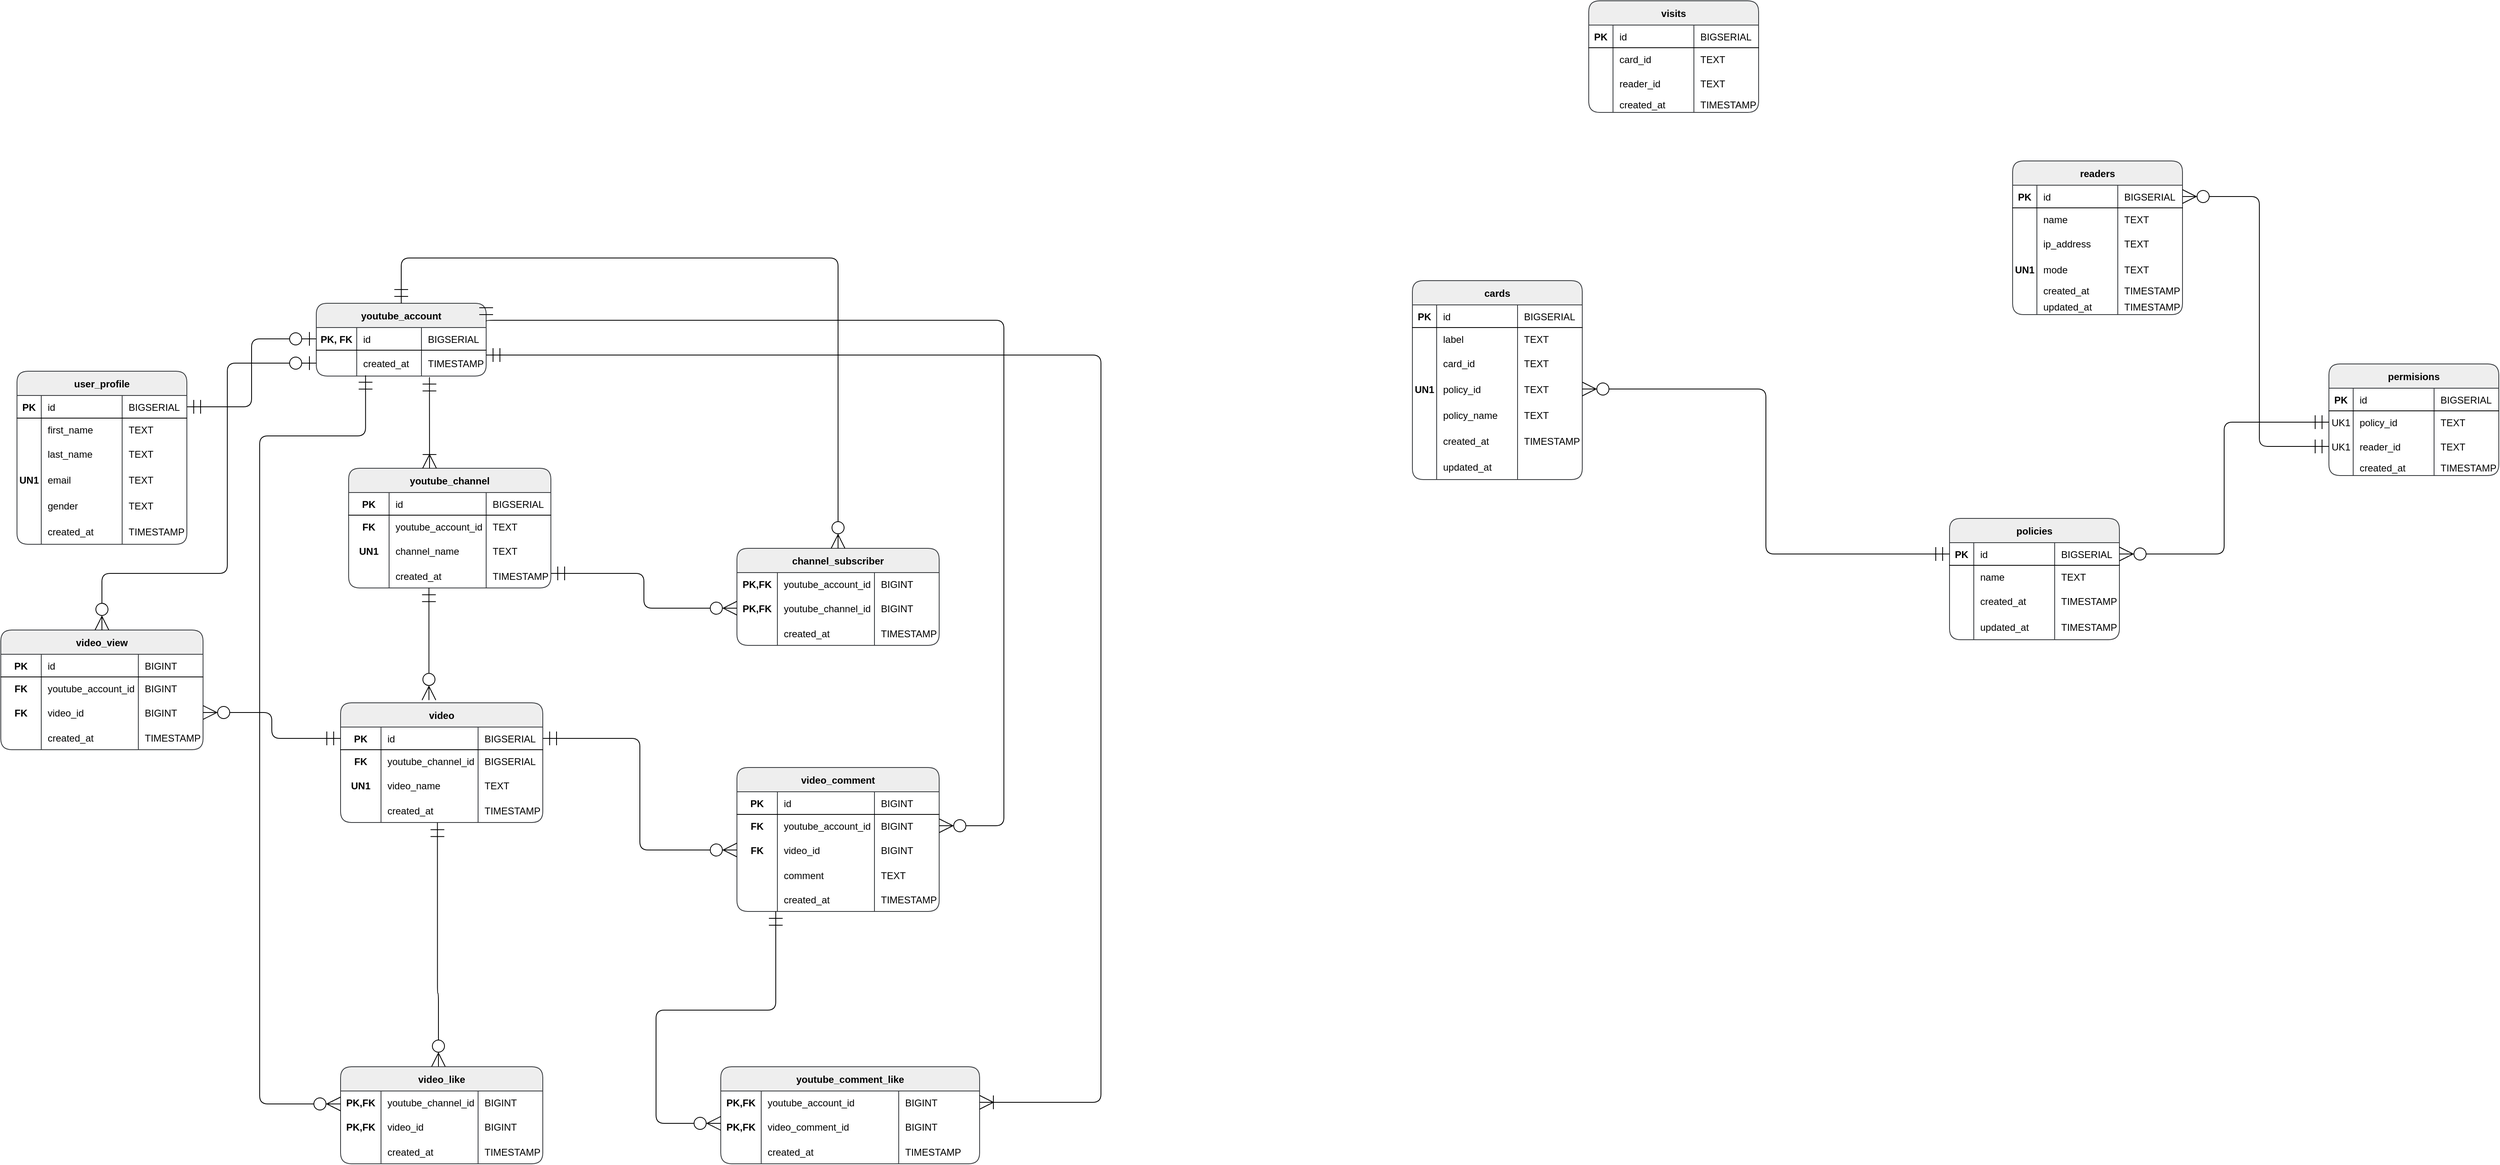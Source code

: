 <mxfile version="23.1.7" type="github">
  <diagram id="-AhTFXiwVNk4hzFyMYtp" name="Page-1">
    <mxGraphModel dx="765" dy="2420" grid="0" gridSize="10" guides="1" tooltips="1" connect="1" arrows="1" fold="1" page="1" pageScale="1" pageWidth="2000" pageHeight="2000" math="0" shadow="0">
      <root>
        <mxCell id="0" />
        <mxCell id="1" parent="0" />
        <mxCell id="xQEpdQuimWYe1z7LgiUK-31" value="user_profile" style="shape=table;startSize=30;container=1;collapsible=1;childLayout=tableLayout;fixedRows=1;rowLines=0;fontStyle=1;align=center;resizeLast=1;fillColor=#eeeeee;strokeColor=#36393d;rounded=1;" parent="1" vertex="1">
          <mxGeometry x="60" y="270" width="210" height="214" as="geometry">
            <mxRectangle x="280" y="300" width="70" height="30" as="alternateBounds" />
          </mxGeometry>
        </mxCell>
        <mxCell id="xQEpdQuimWYe1z7LgiUK-32" value="" style="shape=tableRow;horizontal=0;startSize=0;swimlaneHead=0;swimlaneBody=0;fillColor=none;collapsible=0;dropTarget=0;points=[[0,0.5],[1,0.5]];portConstraint=eastwest;top=0;left=0;right=0;bottom=1;" parent="xQEpdQuimWYe1z7LgiUK-31" vertex="1">
          <mxGeometry y="30" width="210" height="28" as="geometry" />
        </mxCell>
        <mxCell id="xQEpdQuimWYe1z7LgiUK-33" value="PK" style="shape=partialRectangle;connectable=0;fillColor=none;top=0;left=0;bottom=0;right=0;fontStyle=1;overflow=hidden;" parent="xQEpdQuimWYe1z7LgiUK-32" vertex="1">
          <mxGeometry width="30" height="28" as="geometry">
            <mxRectangle width="30" height="28" as="alternateBounds" />
          </mxGeometry>
        </mxCell>
        <mxCell id="xQEpdQuimWYe1z7LgiUK-34" value="id" style="shape=partialRectangle;connectable=0;fillColor=none;top=0;left=0;bottom=0;right=0;align=left;spacingLeft=6;fontStyle=0;overflow=hidden;" parent="xQEpdQuimWYe1z7LgiUK-32" vertex="1">
          <mxGeometry x="30" width="100" height="28" as="geometry">
            <mxRectangle width="100" height="28" as="alternateBounds" />
          </mxGeometry>
        </mxCell>
        <mxCell id="xQEpdQuimWYe1z7LgiUK-35" value="BIGSERIAL" style="shape=partialRectangle;connectable=0;fillColor=none;top=0;left=0;bottom=0;right=0;align=left;spacingLeft=6;fontStyle=0;overflow=hidden;" parent="xQEpdQuimWYe1z7LgiUK-32" vertex="1">
          <mxGeometry x="130" width="80" height="28" as="geometry">
            <mxRectangle width="80" height="28" as="alternateBounds" />
          </mxGeometry>
        </mxCell>
        <mxCell id="xQEpdQuimWYe1z7LgiUK-36" value="" style="shape=tableRow;horizontal=0;startSize=0;swimlaneHead=0;swimlaneBody=0;fillColor=none;collapsible=0;dropTarget=0;points=[[0,0.5],[1,0.5]];portConstraint=eastwest;top=0;left=0;right=0;bottom=0;" parent="xQEpdQuimWYe1z7LgiUK-31" vertex="1">
          <mxGeometry y="58" width="210" height="28" as="geometry" />
        </mxCell>
        <mxCell id="xQEpdQuimWYe1z7LgiUK-37" value="" style="shape=partialRectangle;connectable=0;fillColor=none;top=0;left=0;bottom=0;right=0;editable=1;overflow=hidden;" parent="xQEpdQuimWYe1z7LgiUK-36" vertex="1">
          <mxGeometry width="30" height="28" as="geometry">
            <mxRectangle width="30" height="28" as="alternateBounds" />
          </mxGeometry>
        </mxCell>
        <mxCell id="xQEpdQuimWYe1z7LgiUK-38" value="first_name" style="shape=partialRectangle;connectable=0;fillColor=none;top=0;left=0;bottom=0;right=0;align=left;spacingLeft=6;overflow=hidden;" parent="xQEpdQuimWYe1z7LgiUK-36" vertex="1">
          <mxGeometry x="30" width="100" height="28" as="geometry">
            <mxRectangle width="100" height="28" as="alternateBounds" />
          </mxGeometry>
        </mxCell>
        <mxCell id="xQEpdQuimWYe1z7LgiUK-39" value="TEXT" style="shape=partialRectangle;connectable=0;fillColor=none;top=0;left=0;bottom=0;right=0;align=left;spacingLeft=6;overflow=hidden;" parent="xQEpdQuimWYe1z7LgiUK-36" vertex="1">
          <mxGeometry x="130" width="80" height="28" as="geometry">
            <mxRectangle width="80" height="28" as="alternateBounds" />
          </mxGeometry>
        </mxCell>
        <mxCell id="xQEpdQuimWYe1z7LgiUK-40" value="" style="shape=tableRow;horizontal=0;startSize=0;swimlaneHead=0;swimlaneBody=0;fillColor=none;collapsible=0;dropTarget=0;points=[[0,0.5],[1,0.5]];portConstraint=eastwest;top=0;left=0;right=0;bottom=0;" parent="xQEpdQuimWYe1z7LgiUK-31" vertex="1">
          <mxGeometry y="86" width="210" height="32" as="geometry" />
        </mxCell>
        <mxCell id="xQEpdQuimWYe1z7LgiUK-41" value="" style="shape=partialRectangle;connectable=0;fillColor=none;top=0;left=0;bottom=0;right=0;editable=1;overflow=hidden;" parent="xQEpdQuimWYe1z7LgiUK-40" vertex="1">
          <mxGeometry width="30" height="32" as="geometry">
            <mxRectangle width="30" height="32" as="alternateBounds" />
          </mxGeometry>
        </mxCell>
        <mxCell id="xQEpdQuimWYe1z7LgiUK-42" value="last_name" style="shape=partialRectangle;connectable=0;fillColor=none;top=0;left=0;bottom=0;right=0;align=left;spacingLeft=6;overflow=hidden;" parent="xQEpdQuimWYe1z7LgiUK-40" vertex="1">
          <mxGeometry x="30" width="100" height="32" as="geometry">
            <mxRectangle width="100" height="32" as="alternateBounds" />
          </mxGeometry>
        </mxCell>
        <mxCell id="xQEpdQuimWYe1z7LgiUK-43" value="TEXT" style="shape=partialRectangle;connectable=0;fillColor=none;top=0;left=0;bottom=0;right=0;align=left;spacingLeft=6;overflow=hidden;" parent="xQEpdQuimWYe1z7LgiUK-40" vertex="1">
          <mxGeometry x="130" width="80" height="32" as="geometry">
            <mxRectangle width="80" height="32" as="alternateBounds" />
          </mxGeometry>
        </mxCell>
        <mxCell id="xQEpdQuimWYe1z7LgiUK-52" style="shape=tableRow;horizontal=0;startSize=0;swimlaneHead=0;swimlaneBody=0;fillColor=none;collapsible=0;dropTarget=0;points=[[0,0.5],[1,0.5]];portConstraint=eastwest;top=0;left=0;right=0;bottom=0;" parent="xQEpdQuimWYe1z7LgiUK-31" vertex="1">
          <mxGeometry y="118" width="210" height="32" as="geometry" />
        </mxCell>
        <mxCell id="xQEpdQuimWYe1z7LgiUK-53" value="UN1" style="shape=partialRectangle;connectable=0;fillColor=none;top=0;left=0;bottom=0;right=0;editable=1;overflow=hidden;fontStyle=1" parent="xQEpdQuimWYe1z7LgiUK-52" vertex="1">
          <mxGeometry width="30" height="32" as="geometry">
            <mxRectangle width="30" height="32" as="alternateBounds" />
          </mxGeometry>
        </mxCell>
        <mxCell id="xQEpdQuimWYe1z7LgiUK-54" value="email" style="shape=partialRectangle;connectable=0;fillColor=none;top=0;left=0;bottom=0;right=0;align=left;spacingLeft=6;overflow=hidden;" parent="xQEpdQuimWYe1z7LgiUK-52" vertex="1">
          <mxGeometry x="30" width="100" height="32" as="geometry">
            <mxRectangle width="100" height="32" as="alternateBounds" />
          </mxGeometry>
        </mxCell>
        <mxCell id="xQEpdQuimWYe1z7LgiUK-55" value="TEXT" style="shape=partialRectangle;connectable=0;fillColor=none;top=0;left=0;bottom=0;right=0;align=left;spacingLeft=6;overflow=hidden;" parent="xQEpdQuimWYe1z7LgiUK-52" vertex="1">
          <mxGeometry x="130" width="80" height="32" as="geometry">
            <mxRectangle width="80" height="32" as="alternateBounds" />
          </mxGeometry>
        </mxCell>
        <mxCell id="xQEpdQuimWYe1z7LgiUK-56" style="shape=tableRow;horizontal=0;startSize=0;swimlaneHead=0;swimlaneBody=0;fillColor=none;collapsible=0;dropTarget=0;points=[[0,0.5],[1,0.5]];portConstraint=eastwest;top=0;left=0;right=0;bottom=0;" parent="xQEpdQuimWYe1z7LgiUK-31" vertex="1">
          <mxGeometry y="150" width="210" height="32" as="geometry" />
        </mxCell>
        <mxCell id="xQEpdQuimWYe1z7LgiUK-57" style="shape=partialRectangle;connectable=0;fillColor=none;top=0;left=0;bottom=0;right=0;editable=1;overflow=hidden;fontStyle=1" parent="xQEpdQuimWYe1z7LgiUK-56" vertex="1">
          <mxGeometry width="30" height="32" as="geometry">
            <mxRectangle width="30" height="32" as="alternateBounds" />
          </mxGeometry>
        </mxCell>
        <mxCell id="xQEpdQuimWYe1z7LgiUK-58" value="gender" style="shape=partialRectangle;connectable=0;fillColor=none;top=0;left=0;bottom=0;right=0;align=left;spacingLeft=6;overflow=hidden;" parent="xQEpdQuimWYe1z7LgiUK-56" vertex="1">
          <mxGeometry x="30" width="100" height="32" as="geometry">
            <mxRectangle width="100" height="32" as="alternateBounds" />
          </mxGeometry>
        </mxCell>
        <mxCell id="xQEpdQuimWYe1z7LgiUK-59" value="TEXT" style="shape=partialRectangle;connectable=0;fillColor=none;top=0;left=0;bottom=0;right=0;align=left;spacingLeft=6;overflow=hidden;" parent="xQEpdQuimWYe1z7LgiUK-56" vertex="1">
          <mxGeometry x="130" width="80" height="32" as="geometry">
            <mxRectangle width="80" height="32" as="alternateBounds" />
          </mxGeometry>
        </mxCell>
        <mxCell id="xQEpdQuimWYe1z7LgiUK-60" style="shape=tableRow;horizontal=0;startSize=0;swimlaneHead=0;swimlaneBody=0;fillColor=none;collapsible=0;dropTarget=0;points=[[0,0.5],[1,0.5]];portConstraint=eastwest;top=0;left=0;right=0;bottom=0;" parent="xQEpdQuimWYe1z7LgiUK-31" vertex="1">
          <mxGeometry y="182" width="210" height="32" as="geometry" />
        </mxCell>
        <mxCell id="xQEpdQuimWYe1z7LgiUK-61" style="shape=partialRectangle;connectable=0;fillColor=none;top=0;left=0;bottom=0;right=0;editable=1;overflow=hidden;fontStyle=1" parent="xQEpdQuimWYe1z7LgiUK-60" vertex="1">
          <mxGeometry width="30" height="32" as="geometry">
            <mxRectangle width="30" height="32" as="alternateBounds" />
          </mxGeometry>
        </mxCell>
        <mxCell id="xQEpdQuimWYe1z7LgiUK-62" value="created_at" style="shape=partialRectangle;connectable=0;fillColor=none;top=0;left=0;bottom=0;right=0;align=left;spacingLeft=6;overflow=hidden;" parent="xQEpdQuimWYe1z7LgiUK-60" vertex="1">
          <mxGeometry x="30" width="100" height="32" as="geometry">
            <mxRectangle width="100" height="32" as="alternateBounds" />
          </mxGeometry>
        </mxCell>
        <mxCell id="xQEpdQuimWYe1z7LgiUK-63" value="TIMESTAMP" style="shape=partialRectangle;connectable=0;fillColor=none;top=0;left=0;bottom=0;right=0;align=left;spacingLeft=6;overflow=hidden;" parent="xQEpdQuimWYe1z7LgiUK-60" vertex="1">
          <mxGeometry x="130" width="80" height="32" as="geometry">
            <mxRectangle width="80" height="32" as="alternateBounds" />
          </mxGeometry>
        </mxCell>
        <mxCell id="xQEpdQuimWYe1z7LgiUK-89" value="youtube_account" style="shape=table;startSize=30;container=1;collapsible=1;childLayout=tableLayout;fixedRows=1;rowLines=0;fontStyle=1;align=center;resizeLast=1;fillColor=#eeeeee;strokeColor=#36393d;rounded=1;" parent="1" vertex="1">
          <mxGeometry x="430" y="186" width="210" height="90" as="geometry">
            <mxRectangle x="280" y="300" width="70" height="30" as="alternateBounds" />
          </mxGeometry>
        </mxCell>
        <mxCell id="xQEpdQuimWYe1z7LgiUK-90" value="" style="shape=tableRow;horizontal=0;startSize=0;swimlaneHead=0;swimlaneBody=0;fillColor=none;collapsible=0;dropTarget=0;points=[[0,0.5],[1,0.5]];portConstraint=eastwest;top=0;left=0;right=0;bottom=1;" parent="xQEpdQuimWYe1z7LgiUK-89" vertex="1">
          <mxGeometry y="30" width="210" height="28" as="geometry" />
        </mxCell>
        <mxCell id="xQEpdQuimWYe1z7LgiUK-91" value="PK, FK" style="shape=partialRectangle;connectable=0;fillColor=none;top=0;left=0;bottom=0;right=0;fontStyle=1;overflow=hidden;" parent="xQEpdQuimWYe1z7LgiUK-90" vertex="1">
          <mxGeometry width="50" height="28" as="geometry">
            <mxRectangle width="50" height="28" as="alternateBounds" />
          </mxGeometry>
        </mxCell>
        <mxCell id="xQEpdQuimWYe1z7LgiUK-92" value="id" style="shape=partialRectangle;connectable=0;fillColor=none;top=0;left=0;bottom=0;right=0;align=left;spacingLeft=6;fontStyle=0;overflow=hidden;" parent="xQEpdQuimWYe1z7LgiUK-90" vertex="1">
          <mxGeometry x="50" width="80" height="28" as="geometry">
            <mxRectangle width="80" height="28" as="alternateBounds" />
          </mxGeometry>
        </mxCell>
        <mxCell id="xQEpdQuimWYe1z7LgiUK-93" value="BIGSERIAL" style="shape=partialRectangle;connectable=0;fillColor=none;top=0;left=0;bottom=0;right=0;align=left;spacingLeft=6;fontStyle=0;overflow=hidden;" parent="xQEpdQuimWYe1z7LgiUK-90" vertex="1">
          <mxGeometry x="130" width="80" height="28" as="geometry">
            <mxRectangle width="80" height="28" as="alternateBounds" />
          </mxGeometry>
        </mxCell>
        <mxCell id="xQEpdQuimWYe1z7LgiUK-110" style="shape=tableRow;horizontal=0;startSize=0;swimlaneHead=0;swimlaneBody=0;fillColor=none;collapsible=0;dropTarget=0;points=[[0,0.5],[1,0.5]];portConstraint=eastwest;top=0;left=0;right=0;bottom=0;" parent="xQEpdQuimWYe1z7LgiUK-89" vertex="1">
          <mxGeometry y="58" width="210" height="32" as="geometry" />
        </mxCell>
        <mxCell id="xQEpdQuimWYe1z7LgiUK-111" style="shape=partialRectangle;connectable=0;fillColor=none;top=0;left=0;bottom=0;right=0;editable=1;overflow=hidden;fontStyle=1" parent="xQEpdQuimWYe1z7LgiUK-110" vertex="1">
          <mxGeometry width="50" height="32" as="geometry">
            <mxRectangle width="50" height="32" as="alternateBounds" />
          </mxGeometry>
        </mxCell>
        <mxCell id="xQEpdQuimWYe1z7LgiUK-112" value="created_at" style="shape=partialRectangle;connectable=0;fillColor=none;top=0;left=0;bottom=0;right=0;align=left;spacingLeft=6;overflow=hidden;" parent="xQEpdQuimWYe1z7LgiUK-110" vertex="1">
          <mxGeometry x="50" width="80" height="32" as="geometry">
            <mxRectangle width="80" height="32" as="alternateBounds" />
          </mxGeometry>
        </mxCell>
        <mxCell id="xQEpdQuimWYe1z7LgiUK-113" value="TIMESTAMP" style="shape=partialRectangle;connectable=0;fillColor=none;top=0;left=0;bottom=0;right=0;align=left;spacingLeft=6;overflow=hidden;" parent="xQEpdQuimWYe1z7LgiUK-110" vertex="1">
          <mxGeometry x="130" width="80" height="32" as="geometry">
            <mxRectangle width="80" height="32" as="alternateBounds" />
          </mxGeometry>
        </mxCell>
        <mxCell id="xQEpdQuimWYe1z7LgiUK-115" value="" style="edgeStyle=elbowEdgeStyle;fontSize=12;html=1;endArrow=ERzeroToOne;startArrow=ERmandOne;exitX=1;exitY=0.5;exitDx=0;exitDy=0;entryX=0;entryY=0.5;entryDx=0;entryDy=0;strokeWidth=1;rounded=1;endSize=15;startSize=15;" parent="1" source="xQEpdQuimWYe1z7LgiUK-32" target="xQEpdQuimWYe1z7LgiUK-90" edge="1">
          <mxGeometry width="100" height="100" relative="1" as="geometry">
            <mxPoint x="370" y="470" as="sourcePoint" />
            <mxPoint x="470" y="370" as="targetPoint" />
          </mxGeometry>
        </mxCell>
        <mxCell id="xQEpdQuimWYe1z7LgiUK-116" value="youtube_channel" style="shape=table;startSize=30;container=1;collapsible=1;childLayout=tableLayout;fixedRows=1;rowLines=0;fontStyle=1;align=center;resizeLast=1;fillColor=#eeeeee;strokeColor=#36393d;rounded=1;" parent="1" vertex="1">
          <mxGeometry x="470" y="390" width="250" height="148" as="geometry">
            <mxRectangle x="280" y="300" width="70" height="30" as="alternateBounds" />
          </mxGeometry>
        </mxCell>
        <mxCell id="xQEpdQuimWYe1z7LgiUK-117" value="" style="shape=tableRow;horizontal=0;startSize=0;swimlaneHead=0;swimlaneBody=0;fillColor=none;collapsible=0;dropTarget=0;points=[[0,0.5],[1,0.5]];portConstraint=eastwest;top=0;left=0;right=0;bottom=1;" parent="xQEpdQuimWYe1z7LgiUK-116" vertex="1">
          <mxGeometry y="30" width="250" height="28" as="geometry" />
        </mxCell>
        <mxCell id="xQEpdQuimWYe1z7LgiUK-118" value="PK" style="shape=partialRectangle;connectable=0;fillColor=none;top=0;left=0;bottom=0;right=0;fontStyle=1;overflow=hidden;" parent="xQEpdQuimWYe1z7LgiUK-117" vertex="1">
          <mxGeometry width="50" height="28" as="geometry">
            <mxRectangle width="50" height="28" as="alternateBounds" />
          </mxGeometry>
        </mxCell>
        <mxCell id="xQEpdQuimWYe1z7LgiUK-119" value="id" style="shape=partialRectangle;connectable=0;fillColor=none;top=0;left=0;bottom=0;right=0;align=left;spacingLeft=6;fontStyle=0;overflow=hidden;" parent="xQEpdQuimWYe1z7LgiUK-117" vertex="1">
          <mxGeometry x="50" width="120" height="28" as="geometry">
            <mxRectangle width="120" height="28" as="alternateBounds" />
          </mxGeometry>
        </mxCell>
        <mxCell id="xQEpdQuimWYe1z7LgiUK-120" value="BIGSERIAL" style="shape=partialRectangle;connectable=0;fillColor=none;top=0;left=0;bottom=0;right=0;align=left;spacingLeft=6;fontStyle=0;overflow=hidden;" parent="xQEpdQuimWYe1z7LgiUK-117" vertex="1">
          <mxGeometry x="170" width="80" height="28" as="geometry">
            <mxRectangle width="80" height="28" as="alternateBounds" />
          </mxGeometry>
        </mxCell>
        <mxCell id="xQEpdQuimWYe1z7LgiUK-121" value="" style="shape=tableRow;horizontal=0;startSize=0;swimlaneHead=0;swimlaneBody=0;fillColor=none;collapsible=0;dropTarget=0;points=[[0,0.5],[1,0.5]];portConstraint=eastwest;top=0;left=0;right=0;bottom=0;" parent="xQEpdQuimWYe1z7LgiUK-116" vertex="1">
          <mxGeometry y="58" width="250" height="28" as="geometry" />
        </mxCell>
        <mxCell id="xQEpdQuimWYe1z7LgiUK-122" value="FK" style="shape=partialRectangle;connectable=0;fillColor=none;top=0;left=0;bottom=0;right=0;editable=1;overflow=hidden;fontStyle=1" parent="xQEpdQuimWYe1z7LgiUK-121" vertex="1">
          <mxGeometry width="50" height="28" as="geometry">
            <mxRectangle width="50" height="28" as="alternateBounds" />
          </mxGeometry>
        </mxCell>
        <mxCell id="xQEpdQuimWYe1z7LgiUK-123" value="youtube_account_id" style="shape=partialRectangle;connectable=0;fillColor=none;top=0;left=0;bottom=0;right=0;align=left;spacingLeft=6;overflow=hidden;" parent="xQEpdQuimWYe1z7LgiUK-121" vertex="1">
          <mxGeometry x="50" width="120" height="28" as="geometry">
            <mxRectangle width="120" height="28" as="alternateBounds" />
          </mxGeometry>
        </mxCell>
        <mxCell id="xQEpdQuimWYe1z7LgiUK-124" value="TEXT" style="shape=partialRectangle;connectable=0;fillColor=none;top=0;left=0;bottom=0;right=0;align=left;spacingLeft=6;overflow=hidden;" parent="xQEpdQuimWYe1z7LgiUK-121" vertex="1">
          <mxGeometry x="170" width="80" height="28" as="geometry">
            <mxRectangle width="80" height="28" as="alternateBounds" />
          </mxGeometry>
        </mxCell>
        <mxCell id="xQEpdQuimWYe1z7LgiUK-125" value="" style="shape=tableRow;horizontal=0;startSize=0;swimlaneHead=0;swimlaneBody=0;fillColor=none;collapsible=0;dropTarget=0;points=[[0,0.5],[1,0.5]];portConstraint=eastwest;top=0;left=0;right=0;bottom=0;" parent="xQEpdQuimWYe1z7LgiUK-116" vertex="1">
          <mxGeometry y="86" width="250" height="32" as="geometry" />
        </mxCell>
        <mxCell id="xQEpdQuimWYe1z7LgiUK-126" value="UN1" style="shape=partialRectangle;connectable=0;fillColor=none;top=0;left=0;bottom=0;right=0;editable=1;overflow=hidden;fontStyle=1" parent="xQEpdQuimWYe1z7LgiUK-125" vertex="1">
          <mxGeometry width="50" height="32" as="geometry">
            <mxRectangle width="50" height="32" as="alternateBounds" />
          </mxGeometry>
        </mxCell>
        <mxCell id="xQEpdQuimWYe1z7LgiUK-127" value="channel_name" style="shape=partialRectangle;connectable=0;fillColor=none;top=0;left=0;bottom=0;right=0;align=left;spacingLeft=6;overflow=hidden;" parent="xQEpdQuimWYe1z7LgiUK-125" vertex="1">
          <mxGeometry x="50" width="120" height="32" as="geometry">
            <mxRectangle width="120" height="32" as="alternateBounds" />
          </mxGeometry>
        </mxCell>
        <mxCell id="xQEpdQuimWYe1z7LgiUK-128" value="TEXT" style="shape=partialRectangle;connectable=0;fillColor=none;top=0;left=0;bottom=0;right=0;align=left;spacingLeft=6;overflow=hidden;" parent="xQEpdQuimWYe1z7LgiUK-125" vertex="1">
          <mxGeometry x="170" width="80" height="32" as="geometry">
            <mxRectangle width="80" height="32" as="alternateBounds" />
          </mxGeometry>
        </mxCell>
        <mxCell id="xQEpdQuimWYe1z7LgiUK-129" style="shape=tableRow;horizontal=0;startSize=0;swimlaneHead=0;swimlaneBody=0;fillColor=none;collapsible=0;dropTarget=0;points=[[0,0.5],[1,0.5]];portConstraint=eastwest;top=0;left=0;right=0;bottom=0;" parent="xQEpdQuimWYe1z7LgiUK-116" vertex="1">
          <mxGeometry y="118" width="250" height="30" as="geometry" />
        </mxCell>
        <mxCell id="xQEpdQuimWYe1z7LgiUK-130" value="" style="shape=partialRectangle;connectable=0;fillColor=none;top=0;left=0;bottom=0;right=0;editable=1;overflow=hidden;fontStyle=1" parent="xQEpdQuimWYe1z7LgiUK-129" vertex="1">
          <mxGeometry width="50" height="30" as="geometry">
            <mxRectangle width="50" height="30" as="alternateBounds" />
          </mxGeometry>
        </mxCell>
        <mxCell id="xQEpdQuimWYe1z7LgiUK-131" value="created_at" style="shape=partialRectangle;connectable=0;fillColor=none;top=0;left=0;bottom=0;right=0;align=left;spacingLeft=6;overflow=hidden;" parent="xQEpdQuimWYe1z7LgiUK-129" vertex="1">
          <mxGeometry x="50" width="120" height="30" as="geometry">
            <mxRectangle width="120" height="30" as="alternateBounds" />
          </mxGeometry>
        </mxCell>
        <mxCell id="xQEpdQuimWYe1z7LgiUK-132" value="TIMESTAMP" style="shape=partialRectangle;connectable=0;fillColor=none;top=0;left=0;bottom=0;right=0;align=left;spacingLeft=6;overflow=hidden;" parent="xQEpdQuimWYe1z7LgiUK-129" vertex="1">
          <mxGeometry x="170" width="80" height="30" as="geometry">
            <mxRectangle width="80" height="30" as="alternateBounds" />
          </mxGeometry>
        </mxCell>
        <mxCell id="xQEpdQuimWYe1z7LgiUK-166" value="" style="edgeStyle=orthogonalEdgeStyle;fontSize=12;html=1;endArrow=ERoneToMany;startArrow=ERmandOne;rounded=1;startSize=15;endSize=15;strokeWidth=1;exitX=0.666;exitY=1.044;exitDx=0;exitDy=0;exitPerimeter=0;entryX=0.4;entryY=0;entryDx=0;entryDy=0;entryPerimeter=0;" parent="1" source="xQEpdQuimWYe1z7LgiUK-110" target="xQEpdQuimWYe1z7LgiUK-116" edge="1">
          <mxGeometry width="100" height="100" relative="1" as="geometry">
            <mxPoint x="570" y="280" as="sourcePoint" />
            <mxPoint x="610" y="360" as="targetPoint" />
            <Array as="points">
              <mxPoint x="570" y="310" />
              <mxPoint x="570" y="310" />
            </Array>
          </mxGeometry>
        </mxCell>
        <mxCell id="xQEpdQuimWYe1z7LgiUK-167" value="channel_subscriber" style="shape=table;startSize=30;container=1;collapsible=1;childLayout=tableLayout;fixedRows=1;rowLines=0;fontStyle=1;align=center;resizeLast=1;fillColor=#eeeeee;strokeColor=#36393D;rounded=1;" parent="1" vertex="1">
          <mxGeometry x="950" y="489" width="250" height="120" as="geometry">
            <mxRectangle x="280" y="300" width="70" height="30" as="alternateBounds" />
          </mxGeometry>
        </mxCell>
        <mxCell id="xQEpdQuimWYe1z7LgiUK-172" value="" style="shape=tableRow;horizontal=0;startSize=0;swimlaneHead=0;swimlaneBody=0;fillColor=none;collapsible=0;dropTarget=0;points=[[0,0.5],[1,0.5]];portConstraint=eastwest;top=0;left=0;right=0;bottom=0;" parent="xQEpdQuimWYe1z7LgiUK-167" vertex="1">
          <mxGeometry y="30" width="250" height="28" as="geometry" />
        </mxCell>
        <mxCell id="xQEpdQuimWYe1z7LgiUK-173" value="PK,FK" style="shape=partialRectangle;connectable=0;fillColor=none;top=0;left=0;bottom=0;right=0;editable=1;overflow=hidden;fontStyle=1" parent="xQEpdQuimWYe1z7LgiUK-172" vertex="1">
          <mxGeometry width="50" height="28" as="geometry">
            <mxRectangle width="50" height="28" as="alternateBounds" />
          </mxGeometry>
        </mxCell>
        <mxCell id="xQEpdQuimWYe1z7LgiUK-174" value="youtube_account_id" style="shape=partialRectangle;connectable=0;fillColor=none;top=0;left=0;bottom=0;right=0;align=left;spacingLeft=6;overflow=hidden;" parent="xQEpdQuimWYe1z7LgiUK-172" vertex="1">
          <mxGeometry x="50" width="120" height="28" as="geometry">
            <mxRectangle width="120" height="28" as="alternateBounds" />
          </mxGeometry>
        </mxCell>
        <mxCell id="xQEpdQuimWYe1z7LgiUK-175" value="BIGINT" style="shape=partialRectangle;connectable=0;fillColor=none;top=0;left=0;bottom=0;right=0;align=left;spacingLeft=6;overflow=hidden;" parent="xQEpdQuimWYe1z7LgiUK-172" vertex="1">
          <mxGeometry x="170" width="80" height="28" as="geometry">
            <mxRectangle width="80" height="28" as="alternateBounds" />
          </mxGeometry>
        </mxCell>
        <mxCell id="xQEpdQuimWYe1z7LgiUK-176" value="" style="shape=tableRow;horizontal=0;startSize=0;swimlaneHead=0;swimlaneBody=0;fillColor=none;collapsible=0;dropTarget=0;points=[[0,0.5],[1,0.5]];portConstraint=eastwest;top=0;left=0;right=0;bottom=0;" parent="xQEpdQuimWYe1z7LgiUK-167" vertex="1">
          <mxGeometry y="58" width="250" height="32" as="geometry" />
        </mxCell>
        <mxCell id="xQEpdQuimWYe1z7LgiUK-177" value="PK,FK" style="shape=partialRectangle;connectable=0;fillColor=none;top=0;left=0;bottom=0;right=0;editable=1;overflow=hidden;fontStyle=1" parent="xQEpdQuimWYe1z7LgiUK-176" vertex="1">
          <mxGeometry width="50" height="32" as="geometry">
            <mxRectangle width="50" height="32" as="alternateBounds" />
          </mxGeometry>
        </mxCell>
        <mxCell id="xQEpdQuimWYe1z7LgiUK-178" value="youtube_channel_id" style="shape=partialRectangle;connectable=0;fillColor=none;top=0;left=0;bottom=0;right=0;align=left;spacingLeft=6;overflow=hidden;" parent="xQEpdQuimWYe1z7LgiUK-176" vertex="1">
          <mxGeometry x="50" width="120" height="32" as="geometry">
            <mxRectangle width="120" height="32" as="alternateBounds" />
          </mxGeometry>
        </mxCell>
        <mxCell id="xQEpdQuimWYe1z7LgiUK-179" value="BIGINT" style="shape=partialRectangle;connectable=0;fillColor=none;top=0;left=0;bottom=0;right=0;align=left;spacingLeft=6;overflow=hidden;" parent="xQEpdQuimWYe1z7LgiUK-176" vertex="1">
          <mxGeometry x="170" width="80" height="32" as="geometry">
            <mxRectangle width="80" height="32" as="alternateBounds" />
          </mxGeometry>
        </mxCell>
        <mxCell id="xQEpdQuimWYe1z7LgiUK-180" style="shape=tableRow;horizontal=0;startSize=0;swimlaneHead=0;swimlaneBody=0;fillColor=none;collapsible=0;dropTarget=0;points=[[0,0.5],[1,0.5]];portConstraint=eastwest;top=0;left=0;right=0;bottom=0;" parent="xQEpdQuimWYe1z7LgiUK-167" vertex="1">
          <mxGeometry y="90" width="250" height="30" as="geometry" />
        </mxCell>
        <mxCell id="xQEpdQuimWYe1z7LgiUK-181" value="" style="shape=partialRectangle;connectable=0;fillColor=none;top=0;left=0;bottom=0;right=0;editable=1;overflow=hidden;fontStyle=1" parent="xQEpdQuimWYe1z7LgiUK-180" vertex="1">
          <mxGeometry width="50" height="30" as="geometry">
            <mxRectangle width="50" height="30" as="alternateBounds" />
          </mxGeometry>
        </mxCell>
        <mxCell id="xQEpdQuimWYe1z7LgiUK-182" value="created_at" style="shape=partialRectangle;connectable=0;fillColor=none;top=0;left=0;bottom=0;right=0;align=left;spacingLeft=6;overflow=hidden;" parent="xQEpdQuimWYe1z7LgiUK-180" vertex="1">
          <mxGeometry x="50" width="120" height="30" as="geometry">
            <mxRectangle width="120" height="30" as="alternateBounds" />
          </mxGeometry>
        </mxCell>
        <mxCell id="xQEpdQuimWYe1z7LgiUK-183" value="TIMESTAMP" style="shape=partialRectangle;connectable=0;fillColor=none;top=0;left=0;bottom=0;right=0;align=left;spacingLeft=6;overflow=hidden;" parent="xQEpdQuimWYe1z7LgiUK-180" vertex="1">
          <mxGeometry x="170" width="80" height="30" as="geometry">
            <mxRectangle width="80" height="30" as="alternateBounds" />
          </mxGeometry>
        </mxCell>
        <mxCell id="xQEpdQuimWYe1z7LgiUK-184" value="" style="edgeStyle=elbowEdgeStyle;fontSize=12;html=1;endArrow=ERzeroToMany;startArrow=ERmandOne;rounded=1;startSize=15;endSize=15;strokeWidth=1;strokeColor=default;flowAnimation=0;noJump=0;deletable=1;cloneable=1;movable=1;metaEdit=0;snapToPoint=0;exitX=0.5;exitY=0;exitDx=0;exitDy=0;endFill=0;" parent="1" source="xQEpdQuimWYe1z7LgiUK-89" target="xQEpdQuimWYe1z7LgiUK-167" edge="1">
          <mxGeometry width="100" height="100" relative="1" as="geometry">
            <mxPoint x="580" y="120" as="sourcePoint" />
            <mxPoint x="1260" y="430" as="targetPoint" />
            <Array as="points">
              <mxPoint x="680" y="130" />
              <mxPoint x="1060" y="300" />
            </Array>
          </mxGeometry>
        </mxCell>
        <mxCell id="xQEpdQuimWYe1z7LgiUK-186" value="" style="edgeStyle=elbowEdgeStyle;fontSize=12;html=1;endArrow=ERzeroToMany;startArrow=ERmandOne;rounded=1;startSize=15;endSize=15;strokeColor=default;strokeWidth=1;entryX=0;entryY=0.5;entryDx=0;entryDy=0;startFill=0;endFill=0;" parent="1" target="xQEpdQuimWYe1z7LgiUK-176" edge="1">
          <mxGeometry width="100" height="100" relative="1" as="geometry">
            <mxPoint x="720" y="520" as="sourcePoint" />
            <mxPoint x="920" y="620" as="targetPoint" />
          </mxGeometry>
        </mxCell>
        <mxCell id="E6eJDUrzSVMhKCiF-ykW-1" value="video" style="shape=table;startSize=30;container=1;collapsible=1;childLayout=tableLayout;fixedRows=1;rowLines=0;fontStyle=1;align=center;resizeLast=1;fillColor=#eeeeee;strokeColor=#36393d;rounded=1;" parent="1" vertex="1">
          <mxGeometry x="460" y="680" width="250" height="148" as="geometry">
            <mxRectangle x="280" y="300" width="70" height="30" as="alternateBounds" />
          </mxGeometry>
        </mxCell>
        <mxCell id="E6eJDUrzSVMhKCiF-ykW-2" value="" style="shape=tableRow;horizontal=0;startSize=0;swimlaneHead=0;swimlaneBody=0;fillColor=none;collapsible=0;dropTarget=0;points=[[0,0.5],[1,0.5]];portConstraint=eastwest;top=0;left=0;right=0;bottom=1;" parent="E6eJDUrzSVMhKCiF-ykW-1" vertex="1">
          <mxGeometry y="30" width="250" height="28" as="geometry" />
        </mxCell>
        <mxCell id="E6eJDUrzSVMhKCiF-ykW-3" value="PK" style="shape=partialRectangle;connectable=0;fillColor=none;top=0;left=0;bottom=0;right=0;fontStyle=1;overflow=hidden;" parent="E6eJDUrzSVMhKCiF-ykW-2" vertex="1">
          <mxGeometry width="50" height="28" as="geometry">
            <mxRectangle width="50" height="28" as="alternateBounds" />
          </mxGeometry>
        </mxCell>
        <mxCell id="E6eJDUrzSVMhKCiF-ykW-4" value="id" style="shape=partialRectangle;connectable=0;fillColor=none;top=0;left=0;bottom=0;right=0;align=left;spacingLeft=6;fontStyle=0;overflow=hidden;" parent="E6eJDUrzSVMhKCiF-ykW-2" vertex="1">
          <mxGeometry x="50" width="120" height="28" as="geometry">
            <mxRectangle width="120" height="28" as="alternateBounds" />
          </mxGeometry>
        </mxCell>
        <mxCell id="E6eJDUrzSVMhKCiF-ykW-5" value="BIGSERIAL" style="shape=partialRectangle;connectable=0;fillColor=none;top=0;left=0;bottom=0;right=0;align=left;spacingLeft=6;fontStyle=0;overflow=hidden;" parent="E6eJDUrzSVMhKCiF-ykW-2" vertex="1">
          <mxGeometry x="170" width="80" height="28" as="geometry">
            <mxRectangle width="80" height="28" as="alternateBounds" />
          </mxGeometry>
        </mxCell>
        <mxCell id="E6eJDUrzSVMhKCiF-ykW-6" value="" style="shape=tableRow;horizontal=0;startSize=0;swimlaneHead=0;swimlaneBody=0;fillColor=none;collapsible=0;dropTarget=0;points=[[0,0.5],[1,0.5]];portConstraint=eastwest;top=0;left=0;right=0;bottom=0;" parent="E6eJDUrzSVMhKCiF-ykW-1" vertex="1">
          <mxGeometry y="58" width="250" height="28" as="geometry" />
        </mxCell>
        <mxCell id="E6eJDUrzSVMhKCiF-ykW-7" value="FK" style="shape=partialRectangle;connectable=0;fillColor=none;top=0;left=0;bottom=0;right=0;editable=1;overflow=hidden;fontStyle=1" parent="E6eJDUrzSVMhKCiF-ykW-6" vertex="1">
          <mxGeometry width="50" height="28" as="geometry">
            <mxRectangle width="50" height="28" as="alternateBounds" />
          </mxGeometry>
        </mxCell>
        <mxCell id="E6eJDUrzSVMhKCiF-ykW-8" value="youtube_channel_id" style="shape=partialRectangle;connectable=0;fillColor=none;top=0;left=0;bottom=0;right=0;align=left;spacingLeft=6;overflow=hidden;" parent="E6eJDUrzSVMhKCiF-ykW-6" vertex="1">
          <mxGeometry x="50" width="120" height="28" as="geometry">
            <mxRectangle width="120" height="28" as="alternateBounds" />
          </mxGeometry>
        </mxCell>
        <mxCell id="E6eJDUrzSVMhKCiF-ykW-9" value="BIGSERIAL" style="shape=partialRectangle;connectable=0;fillColor=none;top=0;left=0;bottom=0;right=0;align=left;spacingLeft=6;overflow=hidden;" parent="E6eJDUrzSVMhKCiF-ykW-6" vertex="1">
          <mxGeometry x="170" width="80" height="28" as="geometry">
            <mxRectangle width="80" height="28" as="alternateBounds" />
          </mxGeometry>
        </mxCell>
        <mxCell id="E6eJDUrzSVMhKCiF-ykW-10" value="" style="shape=tableRow;horizontal=0;startSize=0;swimlaneHead=0;swimlaneBody=0;fillColor=none;collapsible=0;dropTarget=0;points=[[0,0.5],[1,0.5]];portConstraint=eastwest;top=0;left=0;right=0;bottom=0;" parent="E6eJDUrzSVMhKCiF-ykW-1" vertex="1">
          <mxGeometry y="86" width="250" height="32" as="geometry" />
        </mxCell>
        <mxCell id="E6eJDUrzSVMhKCiF-ykW-11" value="UN1" style="shape=partialRectangle;connectable=0;fillColor=none;top=0;left=0;bottom=0;right=0;editable=1;overflow=hidden;fontStyle=1" parent="E6eJDUrzSVMhKCiF-ykW-10" vertex="1">
          <mxGeometry width="50" height="32" as="geometry">
            <mxRectangle width="50" height="32" as="alternateBounds" />
          </mxGeometry>
        </mxCell>
        <mxCell id="E6eJDUrzSVMhKCiF-ykW-12" value="video_name" style="shape=partialRectangle;connectable=0;fillColor=none;top=0;left=0;bottom=0;right=0;align=left;spacingLeft=6;overflow=hidden;" parent="E6eJDUrzSVMhKCiF-ykW-10" vertex="1">
          <mxGeometry x="50" width="120" height="32" as="geometry">
            <mxRectangle width="120" height="32" as="alternateBounds" />
          </mxGeometry>
        </mxCell>
        <mxCell id="E6eJDUrzSVMhKCiF-ykW-13" value="TEXT" style="shape=partialRectangle;connectable=0;fillColor=none;top=0;left=0;bottom=0;right=0;align=left;spacingLeft=6;overflow=hidden;" parent="E6eJDUrzSVMhKCiF-ykW-10" vertex="1">
          <mxGeometry x="170" width="80" height="32" as="geometry">
            <mxRectangle width="80" height="32" as="alternateBounds" />
          </mxGeometry>
        </mxCell>
        <mxCell id="E6eJDUrzSVMhKCiF-ykW-14" style="shape=tableRow;horizontal=0;startSize=0;swimlaneHead=0;swimlaneBody=0;fillColor=none;collapsible=0;dropTarget=0;points=[[0,0.5],[1,0.5]];portConstraint=eastwest;top=0;left=0;right=0;bottom=0;" parent="E6eJDUrzSVMhKCiF-ykW-1" vertex="1">
          <mxGeometry y="118" width="250" height="30" as="geometry" />
        </mxCell>
        <mxCell id="E6eJDUrzSVMhKCiF-ykW-15" value="" style="shape=partialRectangle;connectable=0;fillColor=none;top=0;left=0;bottom=0;right=0;editable=1;overflow=hidden;fontStyle=1" parent="E6eJDUrzSVMhKCiF-ykW-14" vertex="1">
          <mxGeometry width="50" height="30" as="geometry">
            <mxRectangle width="50" height="30" as="alternateBounds" />
          </mxGeometry>
        </mxCell>
        <mxCell id="E6eJDUrzSVMhKCiF-ykW-16" value="created_at" style="shape=partialRectangle;connectable=0;fillColor=none;top=0;left=0;bottom=0;right=0;align=left;spacingLeft=6;overflow=hidden;" parent="E6eJDUrzSVMhKCiF-ykW-14" vertex="1">
          <mxGeometry x="50" width="120" height="30" as="geometry">
            <mxRectangle width="120" height="30" as="alternateBounds" />
          </mxGeometry>
        </mxCell>
        <mxCell id="E6eJDUrzSVMhKCiF-ykW-17" value="TIMESTAMP" style="shape=partialRectangle;connectable=0;fillColor=none;top=0;left=0;bottom=0;right=0;align=left;spacingLeft=6;overflow=hidden;" parent="E6eJDUrzSVMhKCiF-ykW-14" vertex="1">
          <mxGeometry x="170" width="80" height="30" as="geometry">
            <mxRectangle width="80" height="30" as="alternateBounds" />
          </mxGeometry>
        </mxCell>
        <mxCell id="E6eJDUrzSVMhKCiF-ykW-19" value="video_view" style="shape=table;startSize=30;container=1;collapsible=1;childLayout=tableLayout;fixedRows=1;rowLines=0;fontStyle=1;align=center;resizeLast=1;fillColor=#eeeeee;strokeColor=#36393D;rounded=1;" parent="1" vertex="1">
          <mxGeometry x="40" y="590" width="250" height="148" as="geometry">
            <mxRectangle x="280" y="300" width="70" height="30" as="alternateBounds" />
          </mxGeometry>
        </mxCell>
        <mxCell id="E6eJDUrzSVMhKCiF-ykW-117" style="shape=tableRow;horizontal=0;startSize=0;swimlaneHead=0;swimlaneBody=0;fillColor=none;collapsible=0;dropTarget=0;points=[[0,0.5],[1,0.5]];portConstraint=eastwest;top=0;left=0;right=0;bottom=1;strokeColor=#000000;shadow=0;strokeWidth=1;perimeterSpacing=1;separatorColor=#000000;" parent="E6eJDUrzSVMhKCiF-ykW-19" vertex="1">
          <mxGeometry y="30" width="250" height="28" as="geometry" />
        </mxCell>
        <mxCell id="E6eJDUrzSVMhKCiF-ykW-118" value="PK" style="shape=partialRectangle;connectable=0;fillColor=none;top=0;left=0;bottom=0;right=0;editable=1;overflow=hidden;fontStyle=1" parent="E6eJDUrzSVMhKCiF-ykW-117" vertex="1">
          <mxGeometry width="50" height="28" as="geometry">
            <mxRectangle width="50" height="28" as="alternateBounds" />
          </mxGeometry>
        </mxCell>
        <mxCell id="E6eJDUrzSVMhKCiF-ykW-119" value="id" style="shape=partialRectangle;connectable=0;fillColor=none;top=0;left=0;bottom=0;right=0;align=left;spacingLeft=6;overflow=hidden;strokeColor=#000000;" parent="E6eJDUrzSVMhKCiF-ykW-117" vertex="1">
          <mxGeometry x="50" width="120" height="28" as="geometry">
            <mxRectangle width="120" height="28" as="alternateBounds" />
          </mxGeometry>
        </mxCell>
        <mxCell id="E6eJDUrzSVMhKCiF-ykW-120" value="BIGINT" style="shape=partialRectangle;connectable=0;fillColor=none;top=0;left=0;bottom=0;right=0;align=left;spacingLeft=6;overflow=hidden;" parent="E6eJDUrzSVMhKCiF-ykW-117" vertex="1">
          <mxGeometry x="170" width="80" height="28" as="geometry">
            <mxRectangle width="80" height="28" as="alternateBounds" />
          </mxGeometry>
        </mxCell>
        <mxCell id="E6eJDUrzSVMhKCiF-ykW-20" value="" style="shape=tableRow;horizontal=0;startSize=0;swimlaneHead=0;swimlaneBody=0;fillColor=none;collapsible=0;dropTarget=0;points=[[0,0.5],[1,0.5]];portConstraint=eastwest;top=0;left=0;right=0;bottom=0;" parent="E6eJDUrzSVMhKCiF-ykW-19" vertex="1">
          <mxGeometry y="58" width="250" height="28" as="geometry" />
        </mxCell>
        <mxCell id="E6eJDUrzSVMhKCiF-ykW-21" value="FK" style="shape=partialRectangle;connectable=0;fillColor=none;top=0;left=0;bottom=0;right=0;editable=1;overflow=hidden;fontStyle=1" parent="E6eJDUrzSVMhKCiF-ykW-20" vertex="1">
          <mxGeometry width="50" height="28" as="geometry">
            <mxRectangle width="50" height="28" as="alternateBounds" />
          </mxGeometry>
        </mxCell>
        <mxCell id="E6eJDUrzSVMhKCiF-ykW-22" value="youtube_account_id" style="shape=partialRectangle;connectable=0;fillColor=none;top=0;left=0;bottom=0;right=0;align=left;spacingLeft=6;overflow=hidden;" parent="E6eJDUrzSVMhKCiF-ykW-20" vertex="1">
          <mxGeometry x="50" width="120" height="28" as="geometry">
            <mxRectangle width="120" height="28" as="alternateBounds" />
          </mxGeometry>
        </mxCell>
        <mxCell id="E6eJDUrzSVMhKCiF-ykW-23" value="BIGINT" style="shape=partialRectangle;connectable=0;fillColor=none;top=0;left=0;bottom=0;right=0;align=left;spacingLeft=6;overflow=hidden;" parent="E6eJDUrzSVMhKCiF-ykW-20" vertex="1">
          <mxGeometry x="170" width="80" height="28" as="geometry">
            <mxRectangle width="80" height="28" as="alternateBounds" />
          </mxGeometry>
        </mxCell>
        <mxCell id="E6eJDUrzSVMhKCiF-ykW-24" value="" style="shape=tableRow;horizontal=0;startSize=0;swimlaneHead=0;swimlaneBody=0;fillColor=none;collapsible=0;dropTarget=0;points=[[0,0.5],[1,0.5]];portConstraint=eastwest;top=0;left=0;right=0;bottom=0;" parent="E6eJDUrzSVMhKCiF-ykW-19" vertex="1">
          <mxGeometry y="86" width="250" height="32" as="geometry" />
        </mxCell>
        <mxCell id="E6eJDUrzSVMhKCiF-ykW-25" value="FK" style="shape=partialRectangle;connectable=0;fillColor=none;top=0;left=0;bottom=0;right=0;editable=1;overflow=hidden;fontStyle=1" parent="E6eJDUrzSVMhKCiF-ykW-24" vertex="1">
          <mxGeometry width="50" height="32" as="geometry">
            <mxRectangle width="50" height="32" as="alternateBounds" />
          </mxGeometry>
        </mxCell>
        <mxCell id="E6eJDUrzSVMhKCiF-ykW-26" value="video_id" style="shape=partialRectangle;connectable=0;fillColor=none;top=0;left=0;bottom=0;right=0;align=left;spacingLeft=6;overflow=hidden;" parent="E6eJDUrzSVMhKCiF-ykW-24" vertex="1">
          <mxGeometry x="50" width="120" height="32" as="geometry">
            <mxRectangle width="120" height="32" as="alternateBounds" />
          </mxGeometry>
        </mxCell>
        <mxCell id="E6eJDUrzSVMhKCiF-ykW-27" value="BIGINT" style="shape=partialRectangle;connectable=0;fillColor=none;top=0;left=0;bottom=0;right=0;align=left;spacingLeft=6;overflow=hidden;" parent="E6eJDUrzSVMhKCiF-ykW-24" vertex="1">
          <mxGeometry x="170" width="80" height="32" as="geometry">
            <mxRectangle width="80" height="32" as="alternateBounds" />
          </mxGeometry>
        </mxCell>
        <mxCell id="E6eJDUrzSVMhKCiF-ykW-28" style="shape=tableRow;horizontal=0;startSize=0;swimlaneHead=0;swimlaneBody=0;fillColor=none;collapsible=0;dropTarget=0;points=[[0,0.5],[1,0.5]];portConstraint=eastwest;top=0;left=0;right=0;bottom=0;" parent="E6eJDUrzSVMhKCiF-ykW-19" vertex="1">
          <mxGeometry y="118" width="250" height="30" as="geometry" />
        </mxCell>
        <mxCell id="E6eJDUrzSVMhKCiF-ykW-29" value="" style="shape=partialRectangle;connectable=0;fillColor=none;top=0;left=0;bottom=0;right=0;editable=1;overflow=hidden;fontStyle=1" parent="E6eJDUrzSVMhKCiF-ykW-28" vertex="1">
          <mxGeometry width="50" height="30" as="geometry">
            <mxRectangle width="50" height="30" as="alternateBounds" />
          </mxGeometry>
        </mxCell>
        <mxCell id="E6eJDUrzSVMhKCiF-ykW-30" value="created_at" style="shape=partialRectangle;connectable=0;fillColor=none;top=0;left=0;bottom=0;right=0;align=left;spacingLeft=6;overflow=hidden;" parent="E6eJDUrzSVMhKCiF-ykW-28" vertex="1">
          <mxGeometry x="50" width="120" height="30" as="geometry">
            <mxRectangle width="120" height="30" as="alternateBounds" />
          </mxGeometry>
        </mxCell>
        <mxCell id="E6eJDUrzSVMhKCiF-ykW-31" value="TIMESTAMP" style="shape=partialRectangle;connectable=0;fillColor=none;top=0;left=0;bottom=0;right=0;align=left;spacingLeft=6;overflow=hidden;" parent="E6eJDUrzSVMhKCiF-ykW-28" vertex="1">
          <mxGeometry x="170" width="80" height="30" as="geometry">
            <mxRectangle width="80" height="30" as="alternateBounds" />
          </mxGeometry>
        </mxCell>
        <mxCell id="E6eJDUrzSVMhKCiF-ykW-41" value="" style="edgeStyle=orthogonalEdgeStyle;fontSize=12;html=1;endArrow=ERmandOne;rounded=1;startSize=15;endSize=15;strokeColor=default;strokeWidth=1;elbow=vertical;exitX=0.437;exitY=-0.023;exitDx=0;exitDy=0;exitPerimeter=0;entryX=0.397;entryY=0.997;entryDx=0;entryDy=0;entryPerimeter=0;startArrow=ERzeroToMany;startFill=0;" parent="1" source="E6eJDUrzSVMhKCiF-ykW-1" target="xQEpdQuimWYe1z7LgiUK-129" edge="1">
          <mxGeometry width="100" height="100" relative="1" as="geometry">
            <mxPoint x="470" y="650" as="sourcePoint" />
            <mxPoint x="570" y="550" as="targetPoint" />
          </mxGeometry>
        </mxCell>
        <mxCell id="E6eJDUrzSVMhKCiF-ykW-42" value="" style="edgeStyle=orthogonalEdgeStyle;fontSize=12;html=1;endArrow=ERzeroToOne;startArrow=ERzeroToMany;strokeWidth=1;rounded=1;endSize=15;startSize=15;exitX=0.5;exitY=0;exitDx=0;exitDy=0;startFill=0;entryX=0;entryY=0.5;entryDx=0;entryDy=0;" parent="1" source="E6eJDUrzSVMhKCiF-ykW-19" target="xQEpdQuimWYe1z7LgiUK-110" edge="1">
          <mxGeometry width="100" height="100" relative="1" as="geometry">
            <mxPoint x="140" y="560" as="sourcePoint" />
            <mxPoint x="410" y="260" as="targetPoint" />
            <Array as="points">
              <mxPoint x="165" y="520" />
              <mxPoint x="320" y="520" />
              <mxPoint x="320" y="260" />
            </Array>
          </mxGeometry>
        </mxCell>
        <mxCell id="E6eJDUrzSVMhKCiF-ykW-44" value="" style="edgeStyle=orthogonalEdgeStyle;fontSize=12;html=1;endArrow=ERmandOne;endFill=0;rounded=1;startSize=15;endSize=15;strokeColor=default;strokeWidth=1;elbow=vertical;entryX=0;entryY=0.5;entryDx=0;entryDy=0;exitX=1;exitY=0.5;exitDx=0;exitDy=0;startArrow=ERzeroToMany;startFill=0;" parent="1" source="E6eJDUrzSVMhKCiF-ykW-24" target="E6eJDUrzSVMhKCiF-ykW-2" edge="1">
          <mxGeometry width="100" height="100" relative="1" as="geometry">
            <mxPoint x="280" y="850" as="sourcePoint" />
            <mxPoint x="380" y="750" as="targetPoint" />
          </mxGeometry>
        </mxCell>
        <mxCell id="E6eJDUrzSVMhKCiF-ykW-45" value="video_comment" style="shape=table;startSize=30;container=1;collapsible=1;childLayout=tableLayout;fixedRows=1;rowLines=0;fontStyle=1;align=center;resizeLast=1;fillColor=#eeeeee;strokeColor=#36393D;rounded=1;" parent="1" vertex="1">
          <mxGeometry x="950" y="760" width="250" height="178" as="geometry">
            <mxRectangle x="280" y="300" width="70" height="30" as="alternateBounds" />
          </mxGeometry>
        </mxCell>
        <mxCell id="E6eJDUrzSVMhKCiF-ykW-100" style="shape=tableRow;horizontal=0;startSize=0;swimlaneHead=0;swimlaneBody=0;fillColor=none;collapsible=0;dropTarget=0;points=[[0,0.5],[1,0.5]];portConstraint=eastwest;top=0;left=0;right=0;bottom=1;" parent="E6eJDUrzSVMhKCiF-ykW-45" vertex="1">
          <mxGeometry y="30" width="250" height="28" as="geometry" />
        </mxCell>
        <mxCell id="E6eJDUrzSVMhKCiF-ykW-101" value="PK" style="shape=partialRectangle;connectable=0;fillColor=none;top=0;left=0;bottom=0;right=0;editable=1;overflow=hidden;fontStyle=1" parent="E6eJDUrzSVMhKCiF-ykW-100" vertex="1">
          <mxGeometry width="50" height="28" as="geometry">
            <mxRectangle width="50" height="28" as="alternateBounds" />
          </mxGeometry>
        </mxCell>
        <mxCell id="E6eJDUrzSVMhKCiF-ykW-102" value="id" style="shape=partialRectangle;connectable=0;fillColor=none;top=0;left=0;bottom=0;right=0;align=left;spacingLeft=6;overflow=hidden;" parent="E6eJDUrzSVMhKCiF-ykW-100" vertex="1">
          <mxGeometry x="50" width="120" height="28" as="geometry">
            <mxRectangle width="120" height="28" as="alternateBounds" />
          </mxGeometry>
        </mxCell>
        <mxCell id="E6eJDUrzSVMhKCiF-ykW-103" value="BIGINT" style="shape=partialRectangle;connectable=0;fillColor=none;top=0;left=0;bottom=0;right=0;align=left;spacingLeft=6;overflow=hidden;" parent="E6eJDUrzSVMhKCiF-ykW-100" vertex="1">
          <mxGeometry x="170" width="80" height="28" as="geometry">
            <mxRectangle width="80" height="28" as="alternateBounds" />
          </mxGeometry>
        </mxCell>
        <mxCell id="E6eJDUrzSVMhKCiF-ykW-46" value="" style="shape=tableRow;horizontal=0;startSize=0;swimlaneHead=0;swimlaneBody=0;fillColor=none;collapsible=0;dropTarget=0;points=[[0,0.5],[1,0.5]];portConstraint=eastwest;top=0;left=0;right=0;bottom=0;" parent="E6eJDUrzSVMhKCiF-ykW-45" vertex="1">
          <mxGeometry y="58" width="250" height="28" as="geometry" />
        </mxCell>
        <mxCell id="E6eJDUrzSVMhKCiF-ykW-47" value="FK" style="shape=partialRectangle;connectable=0;fillColor=none;top=0;left=0;bottom=0;right=0;editable=1;overflow=hidden;fontStyle=1" parent="E6eJDUrzSVMhKCiF-ykW-46" vertex="1">
          <mxGeometry width="50" height="28" as="geometry">
            <mxRectangle width="50" height="28" as="alternateBounds" />
          </mxGeometry>
        </mxCell>
        <mxCell id="E6eJDUrzSVMhKCiF-ykW-48" value="youtube_account_id" style="shape=partialRectangle;connectable=0;fillColor=none;top=0;left=0;bottom=0;right=0;align=left;spacingLeft=6;overflow=hidden;" parent="E6eJDUrzSVMhKCiF-ykW-46" vertex="1">
          <mxGeometry x="50" width="120" height="28" as="geometry">
            <mxRectangle width="120" height="28" as="alternateBounds" />
          </mxGeometry>
        </mxCell>
        <mxCell id="E6eJDUrzSVMhKCiF-ykW-49" value="BIGINT" style="shape=partialRectangle;connectable=0;fillColor=none;top=0;left=0;bottom=0;right=0;align=left;spacingLeft=6;overflow=hidden;" parent="E6eJDUrzSVMhKCiF-ykW-46" vertex="1">
          <mxGeometry x="170" width="80" height="28" as="geometry">
            <mxRectangle width="80" height="28" as="alternateBounds" />
          </mxGeometry>
        </mxCell>
        <mxCell id="E6eJDUrzSVMhKCiF-ykW-50" value="" style="shape=tableRow;horizontal=0;startSize=0;swimlaneHead=0;swimlaneBody=0;fillColor=none;collapsible=0;dropTarget=0;points=[[0,0.5],[1,0.5]];portConstraint=eastwest;top=0;left=0;right=0;bottom=0;" parent="E6eJDUrzSVMhKCiF-ykW-45" vertex="1">
          <mxGeometry y="86" width="250" height="32" as="geometry" />
        </mxCell>
        <mxCell id="E6eJDUrzSVMhKCiF-ykW-51" value="FK" style="shape=partialRectangle;connectable=0;fillColor=none;top=0;left=0;bottom=0;right=0;editable=1;overflow=hidden;fontStyle=1" parent="E6eJDUrzSVMhKCiF-ykW-50" vertex="1">
          <mxGeometry width="50" height="32" as="geometry">
            <mxRectangle width="50" height="32" as="alternateBounds" />
          </mxGeometry>
        </mxCell>
        <mxCell id="E6eJDUrzSVMhKCiF-ykW-52" value="video_id" style="shape=partialRectangle;connectable=0;fillColor=none;top=0;left=0;bottom=0;right=0;align=left;spacingLeft=6;overflow=hidden;" parent="E6eJDUrzSVMhKCiF-ykW-50" vertex="1">
          <mxGeometry x="50" width="120" height="32" as="geometry">
            <mxRectangle width="120" height="32" as="alternateBounds" />
          </mxGeometry>
        </mxCell>
        <mxCell id="E6eJDUrzSVMhKCiF-ykW-53" value="BIGINT" style="shape=partialRectangle;connectable=0;fillColor=none;top=0;left=0;bottom=0;right=0;align=left;spacingLeft=6;overflow=hidden;" parent="E6eJDUrzSVMhKCiF-ykW-50" vertex="1">
          <mxGeometry x="170" width="80" height="32" as="geometry">
            <mxRectangle width="80" height="32" as="alternateBounds" />
          </mxGeometry>
        </mxCell>
        <mxCell id="E6eJDUrzSVMhKCiF-ykW-62" style="shape=tableRow;horizontal=0;startSize=0;swimlaneHead=0;swimlaneBody=0;fillColor=none;collapsible=0;dropTarget=0;points=[[0,0.5],[1,0.5]];portConstraint=eastwest;top=0;left=0;right=0;bottom=0;" parent="E6eJDUrzSVMhKCiF-ykW-45" vertex="1">
          <mxGeometry y="118" width="250" height="30" as="geometry" />
        </mxCell>
        <mxCell id="E6eJDUrzSVMhKCiF-ykW-63" style="shape=partialRectangle;connectable=0;fillColor=none;top=0;left=0;bottom=0;right=0;editable=1;overflow=hidden;fontStyle=1" parent="E6eJDUrzSVMhKCiF-ykW-62" vertex="1">
          <mxGeometry width="50" height="30" as="geometry">
            <mxRectangle width="50" height="30" as="alternateBounds" />
          </mxGeometry>
        </mxCell>
        <mxCell id="E6eJDUrzSVMhKCiF-ykW-64" value="comment" style="shape=partialRectangle;connectable=0;fillColor=none;top=0;left=0;bottom=0;right=0;align=left;spacingLeft=6;overflow=hidden;" parent="E6eJDUrzSVMhKCiF-ykW-62" vertex="1">
          <mxGeometry x="50" width="120" height="30" as="geometry">
            <mxRectangle width="120" height="30" as="alternateBounds" />
          </mxGeometry>
        </mxCell>
        <mxCell id="E6eJDUrzSVMhKCiF-ykW-65" value="TEXT" style="shape=partialRectangle;connectable=0;fillColor=none;top=0;left=0;bottom=0;right=0;align=left;spacingLeft=6;overflow=hidden;" parent="E6eJDUrzSVMhKCiF-ykW-62" vertex="1">
          <mxGeometry x="170" width="80" height="30" as="geometry">
            <mxRectangle width="80" height="30" as="alternateBounds" />
          </mxGeometry>
        </mxCell>
        <mxCell id="E6eJDUrzSVMhKCiF-ykW-54" style="shape=tableRow;horizontal=0;startSize=0;swimlaneHead=0;swimlaneBody=0;fillColor=none;collapsible=0;dropTarget=0;points=[[0,0.5],[1,0.5]];portConstraint=eastwest;top=0;left=0;right=0;bottom=0;" parent="E6eJDUrzSVMhKCiF-ykW-45" vertex="1">
          <mxGeometry y="148" width="250" height="30" as="geometry" />
        </mxCell>
        <mxCell id="E6eJDUrzSVMhKCiF-ykW-55" value="" style="shape=partialRectangle;connectable=0;fillColor=none;top=0;left=0;bottom=0;right=0;editable=1;overflow=hidden;fontStyle=1" parent="E6eJDUrzSVMhKCiF-ykW-54" vertex="1">
          <mxGeometry width="50" height="30" as="geometry">
            <mxRectangle width="50" height="30" as="alternateBounds" />
          </mxGeometry>
        </mxCell>
        <mxCell id="E6eJDUrzSVMhKCiF-ykW-56" value="created_at" style="shape=partialRectangle;connectable=0;fillColor=none;top=0;left=0;bottom=0;right=0;align=left;spacingLeft=6;overflow=hidden;" parent="E6eJDUrzSVMhKCiF-ykW-54" vertex="1">
          <mxGeometry x="50" width="120" height="30" as="geometry">
            <mxRectangle width="120" height="30" as="alternateBounds" />
          </mxGeometry>
        </mxCell>
        <mxCell id="E6eJDUrzSVMhKCiF-ykW-57" value="TIMESTAMP" style="shape=partialRectangle;connectable=0;fillColor=none;top=0;left=0;bottom=0;right=0;align=left;spacingLeft=6;overflow=hidden;" parent="E6eJDUrzSVMhKCiF-ykW-54" vertex="1">
          <mxGeometry x="170" width="80" height="30" as="geometry">
            <mxRectangle width="80" height="30" as="alternateBounds" />
          </mxGeometry>
        </mxCell>
        <mxCell id="E6eJDUrzSVMhKCiF-ykW-58" value="" style="edgeStyle=orthogonalEdgeStyle;fontSize=12;html=1;endArrow=ERzeroToMany;startArrow=ERmandOne;rounded=1;startSize=15;endSize=15;strokeColor=default;strokeWidth=1;elbow=vertical;exitX=1;exitY=0.5;exitDx=0;exitDy=0;startFill=0;" parent="1" source="E6eJDUrzSVMhKCiF-ykW-2" target="E6eJDUrzSVMhKCiF-ykW-50" edge="1">
          <mxGeometry width="100" height="100" relative="1" as="geometry">
            <mxPoint x="770" y="900" as="sourcePoint" />
            <mxPoint x="870" y="800" as="targetPoint" />
          </mxGeometry>
        </mxCell>
        <mxCell id="E6eJDUrzSVMhKCiF-ykW-61" value="" style="edgeStyle=orthogonalEdgeStyle;fontSize=12;html=1;endArrow=ERzeroToMany;startArrow=ERmandOne;rounded=1;startSize=15;endSize=15;strokeWidth=1;strokeColor=default;flowAnimation=0;noJump=0;deletable=1;cloneable=1;movable=1;metaEdit=0;snapToPoint=0;exitX=1;exitY=0.25;exitDx=0;exitDy=0;entryX=1;entryY=0.5;entryDx=0;entryDy=0;endFill=0;" parent="1" source="xQEpdQuimWYe1z7LgiUK-89" target="E6eJDUrzSVMhKCiF-ykW-46" edge="1">
          <mxGeometry width="100" height="100" relative="1" as="geometry">
            <mxPoint x="610" y="150" as="sourcePoint" />
            <mxPoint x="1150" y="453" as="targetPoint" />
            <Array as="points">
              <mxPoint x="1280" y="207" />
              <mxPoint x="1280" y="832" />
            </Array>
          </mxGeometry>
        </mxCell>
        <mxCell id="E6eJDUrzSVMhKCiF-ykW-83" style="edgeStyle=orthogonalEdgeStyle;rounded=1;orthogonalLoop=1;jettySize=auto;html=1;startArrow=ERzeroToMany;startFill=0;endArrow=ERmandOne;endFill=0;startSize=15;endSize=15;strokeColor=default;strokeWidth=1;elbow=vertical;entryX=0.479;entryY=1.011;entryDx=0;entryDy=0;entryPerimeter=0;" parent="1" target="E6eJDUrzSVMhKCiF-ykW-14" edge="1">
          <mxGeometry relative="1" as="geometry">
            <mxPoint x="580" y="860" as="targetPoint" />
            <mxPoint x="581" y="1130" as="sourcePoint" />
            <Array as="points">
              <mxPoint x="581" y="1039" />
              <mxPoint x="580" y="1039" />
            </Array>
          </mxGeometry>
        </mxCell>
        <mxCell id="E6eJDUrzSVMhKCiF-ykW-66" value="video_like" style="shape=table;startSize=30;container=1;collapsible=1;childLayout=tableLayout;fixedRows=1;rowLines=0;fontStyle=1;align=center;resizeLast=1;fillColor=#eeeeee;strokeColor=#36393D;rounded=1;" parent="1" vertex="1">
          <mxGeometry x="460" y="1130" width="250" height="120" as="geometry">
            <mxRectangle x="280" y="300" width="70" height="30" as="alternateBounds" />
          </mxGeometry>
        </mxCell>
        <mxCell id="E6eJDUrzSVMhKCiF-ykW-67" value="" style="shape=tableRow;horizontal=0;startSize=0;swimlaneHead=0;swimlaneBody=0;fillColor=none;collapsible=0;dropTarget=0;points=[[0,0.5],[1,0.5]];portConstraint=eastwest;top=0;left=0;right=0;bottom=0;" parent="E6eJDUrzSVMhKCiF-ykW-66" vertex="1">
          <mxGeometry y="30" width="250" height="28" as="geometry" />
        </mxCell>
        <mxCell id="E6eJDUrzSVMhKCiF-ykW-68" value="PK,FK" style="shape=partialRectangle;connectable=0;fillColor=none;top=0;left=0;bottom=0;right=0;editable=1;overflow=hidden;fontStyle=1" parent="E6eJDUrzSVMhKCiF-ykW-67" vertex="1">
          <mxGeometry width="50" height="28" as="geometry">
            <mxRectangle width="50" height="28" as="alternateBounds" />
          </mxGeometry>
        </mxCell>
        <mxCell id="E6eJDUrzSVMhKCiF-ykW-69" value="youtube_channel_id" style="shape=partialRectangle;connectable=0;fillColor=none;top=0;left=0;bottom=0;right=0;align=left;spacingLeft=6;overflow=hidden;" parent="E6eJDUrzSVMhKCiF-ykW-67" vertex="1">
          <mxGeometry x="50" width="120" height="28" as="geometry">
            <mxRectangle width="120" height="28" as="alternateBounds" />
          </mxGeometry>
        </mxCell>
        <mxCell id="E6eJDUrzSVMhKCiF-ykW-70" value="BIGINT" style="shape=partialRectangle;connectable=0;fillColor=none;top=0;left=0;bottom=0;right=0;align=left;spacingLeft=6;overflow=hidden;" parent="E6eJDUrzSVMhKCiF-ykW-67" vertex="1">
          <mxGeometry x="170" width="80" height="28" as="geometry">
            <mxRectangle width="80" height="28" as="alternateBounds" />
          </mxGeometry>
        </mxCell>
        <mxCell id="E6eJDUrzSVMhKCiF-ykW-71" value="" style="shape=tableRow;horizontal=0;startSize=0;swimlaneHead=0;swimlaneBody=0;fillColor=none;collapsible=0;dropTarget=0;points=[[0,0.5],[1,0.5]];portConstraint=eastwest;top=0;left=0;right=0;bottom=0;" parent="E6eJDUrzSVMhKCiF-ykW-66" vertex="1">
          <mxGeometry y="58" width="250" height="32" as="geometry" />
        </mxCell>
        <mxCell id="E6eJDUrzSVMhKCiF-ykW-72" value="PK,FK" style="shape=partialRectangle;connectable=0;fillColor=none;top=0;left=0;bottom=0;right=0;editable=1;overflow=hidden;fontStyle=1" parent="E6eJDUrzSVMhKCiF-ykW-71" vertex="1">
          <mxGeometry width="50" height="32" as="geometry">
            <mxRectangle width="50" height="32" as="alternateBounds" />
          </mxGeometry>
        </mxCell>
        <mxCell id="E6eJDUrzSVMhKCiF-ykW-73" value="video_id" style="shape=partialRectangle;connectable=0;fillColor=none;top=0;left=0;bottom=0;right=0;align=left;spacingLeft=6;overflow=hidden;" parent="E6eJDUrzSVMhKCiF-ykW-71" vertex="1">
          <mxGeometry x="50" width="120" height="32" as="geometry">
            <mxRectangle width="120" height="32" as="alternateBounds" />
          </mxGeometry>
        </mxCell>
        <mxCell id="E6eJDUrzSVMhKCiF-ykW-74" value="BIGINT" style="shape=partialRectangle;connectable=0;fillColor=none;top=0;left=0;bottom=0;right=0;align=left;spacingLeft=6;overflow=hidden;" parent="E6eJDUrzSVMhKCiF-ykW-71" vertex="1">
          <mxGeometry x="170" width="80" height="32" as="geometry">
            <mxRectangle width="80" height="32" as="alternateBounds" />
          </mxGeometry>
        </mxCell>
        <mxCell id="E6eJDUrzSVMhKCiF-ykW-79" style="shape=tableRow;horizontal=0;startSize=0;swimlaneHead=0;swimlaneBody=0;fillColor=none;collapsible=0;dropTarget=0;points=[[0,0.5],[1,0.5]];portConstraint=eastwest;top=0;left=0;right=0;bottom=0;" parent="E6eJDUrzSVMhKCiF-ykW-66" vertex="1">
          <mxGeometry y="90" width="250" height="30" as="geometry" />
        </mxCell>
        <mxCell id="E6eJDUrzSVMhKCiF-ykW-80" value="" style="shape=partialRectangle;connectable=0;fillColor=none;top=0;left=0;bottom=0;right=0;editable=1;overflow=hidden;fontStyle=1" parent="E6eJDUrzSVMhKCiF-ykW-79" vertex="1">
          <mxGeometry width="50" height="30" as="geometry">
            <mxRectangle width="50" height="30" as="alternateBounds" />
          </mxGeometry>
        </mxCell>
        <mxCell id="E6eJDUrzSVMhKCiF-ykW-81" value="created_at" style="shape=partialRectangle;connectable=0;fillColor=none;top=0;left=0;bottom=0;right=0;align=left;spacingLeft=6;overflow=hidden;" parent="E6eJDUrzSVMhKCiF-ykW-79" vertex="1">
          <mxGeometry x="50" width="120" height="30" as="geometry">
            <mxRectangle width="120" height="30" as="alternateBounds" />
          </mxGeometry>
        </mxCell>
        <mxCell id="E6eJDUrzSVMhKCiF-ykW-82" value="TIMESTAMP" style="shape=partialRectangle;connectable=0;fillColor=none;top=0;left=0;bottom=0;right=0;align=left;spacingLeft=6;overflow=hidden;" parent="E6eJDUrzSVMhKCiF-ykW-79" vertex="1">
          <mxGeometry x="170" width="80" height="30" as="geometry">
            <mxRectangle width="80" height="30" as="alternateBounds" />
          </mxGeometry>
        </mxCell>
        <mxCell id="E6eJDUrzSVMhKCiF-ykW-84" value="youtube_comment_like" style="shape=table;startSize=30;container=1;collapsible=1;childLayout=tableLayout;fixedRows=1;rowLines=0;fontStyle=1;align=center;resizeLast=1;fillColor=#eeeeee;strokeColor=#36393D;rounded=1;" parent="1" vertex="1">
          <mxGeometry x="930" y="1130" width="320" height="120" as="geometry">
            <mxRectangle x="930" y="1130" width="70" height="30" as="alternateBounds" />
          </mxGeometry>
        </mxCell>
        <mxCell id="E6eJDUrzSVMhKCiF-ykW-85" value="" style="shape=tableRow;horizontal=0;startSize=0;swimlaneHead=0;swimlaneBody=0;fillColor=none;collapsible=0;dropTarget=0;points=[[0,0.5],[1,0.5]];portConstraint=eastwest;top=0;left=0;right=0;bottom=0;" parent="E6eJDUrzSVMhKCiF-ykW-84" vertex="1">
          <mxGeometry y="30" width="320" height="28" as="geometry" />
        </mxCell>
        <mxCell id="E6eJDUrzSVMhKCiF-ykW-86" value="PK,FK" style="shape=partialRectangle;connectable=0;fillColor=none;top=0;left=0;bottom=0;right=0;editable=1;overflow=hidden;fontStyle=1" parent="E6eJDUrzSVMhKCiF-ykW-85" vertex="1">
          <mxGeometry width="50" height="28" as="geometry">
            <mxRectangle width="50" height="28" as="alternateBounds" />
          </mxGeometry>
        </mxCell>
        <mxCell id="E6eJDUrzSVMhKCiF-ykW-87" value="youtube_account_id" style="shape=partialRectangle;connectable=0;fillColor=none;top=0;left=0;bottom=0;right=0;align=left;spacingLeft=6;overflow=hidden;" parent="E6eJDUrzSVMhKCiF-ykW-85" vertex="1">
          <mxGeometry x="50" width="170" height="28" as="geometry">
            <mxRectangle width="170" height="28" as="alternateBounds" />
          </mxGeometry>
        </mxCell>
        <mxCell id="E6eJDUrzSVMhKCiF-ykW-88" value="BIGINT" style="shape=partialRectangle;connectable=0;fillColor=none;top=0;left=0;bottom=0;right=0;align=left;spacingLeft=6;overflow=hidden;" parent="E6eJDUrzSVMhKCiF-ykW-85" vertex="1">
          <mxGeometry x="220" width="100" height="28" as="geometry">
            <mxRectangle width="100" height="28" as="alternateBounds" />
          </mxGeometry>
        </mxCell>
        <mxCell id="E6eJDUrzSVMhKCiF-ykW-89" value="" style="shape=tableRow;horizontal=0;startSize=0;swimlaneHead=0;swimlaneBody=0;fillColor=none;collapsible=0;dropTarget=0;points=[[0,0.5],[1,0.5]];portConstraint=eastwest;top=0;left=0;right=0;bottom=0;" parent="E6eJDUrzSVMhKCiF-ykW-84" vertex="1">
          <mxGeometry y="58" width="320" height="32" as="geometry" />
        </mxCell>
        <mxCell id="E6eJDUrzSVMhKCiF-ykW-90" value="PK,FK" style="shape=partialRectangle;connectable=0;fillColor=none;top=0;left=0;bottom=0;right=0;editable=1;overflow=hidden;fontStyle=1" parent="E6eJDUrzSVMhKCiF-ykW-89" vertex="1">
          <mxGeometry width="50" height="32" as="geometry">
            <mxRectangle width="50" height="32" as="alternateBounds" />
          </mxGeometry>
        </mxCell>
        <mxCell id="E6eJDUrzSVMhKCiF-ykW-91" value="video_comment_id" style="shape=partialRectangle;connectable=0;fillColor=none;top=0;left=0;bottom=0;right=0;align=left;spacingLeft=6;overflow=hidden;" parent="E6eJDUrzSVMhKCiF-ykW-89" vertex="1">
          <mxGeometry x="50" width="170" height="32" as="geometry">
            <mxRectangle width="170" height="32" as="alternateBounds" />
          </mxGeometry>
        </mxCell>
        <mxCell id="E6eJDUrzSVMhKCiF-ykW-92" value="BIGINT" style="shape=partialRectangle;connectable=0;fillColor=none;top=0;left=0;bottom=0;right=0;align=left;spacingLeft=6;overflow=hidden;" parent="E6eJDUrzSVMhKCiF-ykW-89" vertex="1">
          <mxGeometry x="220" width="100" height="32" as="geometry">
            <mxRectangle width="100" height="32" as="alternateBounds" />
          </mxGeometry>
        </mxCell>
        <mxCell id="E6eJDUrzSVMhKCiF-ykW-93" style="shape=tableRow;horizontal=0;startSize=0;swimlaneHead=0;swimlaneBody=0;fillColor=none;collapsible=0;dropTarget=0;points=[[0,0.5],[1,0.5]];portConstraint=eastwest;top=0;left=0;right=0;bottom=0;" parent="E6eJDUrzSVMhKCiF-ykW-84" vertex="1">
          <mxGeometry y="90" width="320" height="30" as="geometry" />
        </mxCell>
        <mxCell id="E6eJDUrzSVMhKCiF-ykW-94" value="" style="shape=partialRectangle;connectable=0;fillColor=none;top=0;left=0;bottom=0;right=0;editable=1;overflow=hidden;fontStyle=1" parent="E6eJDUrzSVMhKCiF-ykW-93" vertex="1">
          <mxGeometry width="50" height="30" as="geometry">
            <mxRectangle width="50" height="30" as="alternateBounds" />
          </mxGeometry>
        </mxCell>
        <mxCell id="E6eJDUrzSVMhKCiF-ykW-95" value="created_at" style="shape=partialRectangle;connectable=0;fillColor=none;top=0;left=0;bottom=0;right=0;align=left;spacingLeft=6;overflow=hidden;" parent="E6eJDUrzSVMhKCiF-ykW-93" vertex="1">
          <mxGeometry x="50" width="170" height="30" as="geometry">
            <mxRectangle width="170" height="30" as="alternateBounds" />
          </mxGeometry>
        </mxCell>
        <mxCell id="E6eJDUrzSVMhKCiF-ykW-96" value="TIMESTAMP" style="shape=partialRectangle;connectable=0;fillColor=none;top=0;left=0;bottom=0;right=0;align=left;spacingLeft=6;overflow=hidden;" parent="E6eJDUrzSVMhKCiF-ykW-93" vertex="1">
          <mxGeometry x="220" width="100" height="30" as="geometry">
            <mxRectangle width="100" height="30" as="alternateBounds" />
          </mxGeometry>
        </mxCell>
        <mxCell id="E6eJDUrzSVMhKCiF-ykW-98" value="" style="edgeStyle=orthogonalEdgeStyle;fontSize=12;html=1;endArrow=ERoneToMany;startArrow=ERmandOne;rounded=1;startSize=15;endSize=15;strokeWidth=1;strokeColor=default;flowAnimation=0;noJump=0;deletable=1;cloneable=1;movable=1;metaEdit=0;snapToPoint=0;entryX=1;entryY=0.5;entryDx=0;entryDy=0;" parent="1" source="xQEpdQuimWYe1z7LgiUK-110" target="E6eJDUrzSVMhKCiF-ykW-85" edge="1">
          <mxGeometry width="100" height="100" relative="1" as="geometry">
            <mxPoint x="650" y="217.0" as="sourcePoint" />
            <mxPoint x="1300" y="1200" as="targetPoint" />
            <Array as="points">
              <mxPoint x="1400" y="250" />
              <mxPoint x="1400" y="1174" />
            </Array>
          </mxGeometry>
        </mxCell>
        <mxCell id="E6eJDUrzSVMhKCiF-ykW-99" style="edgeStyle=orthogonalEdgeStyle;rounded=1;orthogonalLoop=1;jettySize=auto;html=1;startArrow=ERzeroToMany;startFill=0;endArrow=ERmandOne;endFill=0;startSize=15;endSize=15;strokeColor=default;strokeWidth=1;elbow=vertical;exitX=0;exitY=0.375;exitDx=0;exitDy=0;exitPerimeter=0;" parent="1" source="E6eJDUrzSVMhKCiF-ykW-89" target="E6eJDUrzSVMhKCiF-ykW-54" edge="1">
          <mxGeometry relative="1" as="geometry">
            <mxPoint x="998" y="910.0" as="targetPoint" />
            <mxPoint x="890" y="1200" as="sourcePoint" />
            <Array as="points">
              <mxPoint x="850" y="1200" />
              <mxPoint x="850" y="1060" />
              <mxPoint x="998" y="1060" />
            </Array>
          </mxGeometry>
        </mxCell>
        <mxCell id="E6eJDUrzSVMhKCiF-ykW-116" value="" style="edgeStyle=orthogonalEdgeStyle;fontSize=12;html=1;endArrow=ERmandOne;startArrow=ERzeroToMany;strokeWidth=1;rounded=1;endSize=15;startSize=15;startFill=0;endFill=0;entryX=0.29;entryY=0.971;entryDx=0;entryDy=0;entryPerimeter=0;" parent="1" target="xQEpdQuimWYe1z7LgiUK-110" edge="1">
          <mxGeometry width="100" height="100" relative="1" as="geometry">
            <mxPoint x="460" y="1176" as="sourcePoint" />
            <mxPoint x="480" y="280" as="targetPoint" />
            <Array as="points">
              <mxPoint x="360" y="1176" />
              <mxPoint x="360" y="350" />
              <mxPoint x="491" y="350" />
            </Array>
          </mxGeometry>
        </mxCell>
        <mxCell id="BlxnJvrDLk86vaemidtj-1" value="cards" style="shape=table;startSize=30;container=1;collapsible=1;childLayout=tableLayout;fixedRows=1;rowLines=0;fontStyle=1;align=center;resizeLast=1;fillColor=#eeeeee;strokeColor=#36393d;rounded=1;" vertex="1" parent="1">
          <mxGeometry x="1785" y="158" width="210" height="246" as="geometry">
            <mxRectangle x="280" y="300" width="70" height="30" as="alternateBounds" />
          </mxGeometry>
        </mxCell>
        <mxCell id="BlxnJvrDLk86vaemidtj-2" value="" style="shape=tableRow;horizontal=0;startSize=0;swimlaneHead=0;swimlaneBody=0;fillColor=none;collapsible=0;dropTarget=0;points=[[0,0.5],[1,0.5]];portConstraint=eastwest;top=0;left=0;right=0;bottom=1;" vertex="1" parent="BlxnJvrDLk86vaemidtj-1">
          <mxGeometry y="30" width="210" height="28" as="geometry" />
        </mxCell>
        <mxCell id="BlxnJvrDLk86vaemidtj-3" value="PK" style="shape=partialRectangle;connectable=0;fillColor=none;top=0;left=0;bottom=0;right=0;fontStyle=1;overflow=hidden;" vertex="1" parent="BlxnJvrDLk86vaemidtj-2">
          <mxGeometry width="30" height="28" as="geometry">
            <mxRectangle width="30" height="28" as="alternateBounds" />
          </mxGeometry>
        </mxCell>
        <mxCell id="BlxnJvrDLk86vaemidtj-4" value="id" style="shape=partialRectangle;connectable=0;fillColor=none;top=0;left=0;bottom=0;right=0;align=left;spacingLeft=6;fontStyle=0;overflow=hidden;" vertex="1" parent="BlxnJvrDLk86vaemidtj-2">
          <mxGeometry x="30" width="100" height="28" as="geometry">
            <mxRectangle width="100" height="28" as="alternateBounds" />
          </mxGeometry>
        </mxCell>
        <mxCell id="BlxnJvrDLk86vaemidtj-5" value="BIGSERIAL" style="shape=partialRectangle;connectable=0;fillColor=none;top=0;left=0;bottom=0;right=0;align=left;spacingLeft=6;fontStyle=0;overflow=hidden;" vertex="1" parent="BlxnJvrDLk86vaemidtj-2">
          <mxGeometry x="130" width="80" height="28" as="geometry">
            <mxRectangle width="80" height="28" as="alternateBounds" />
          </mxGeometry>
        </mxCell>
        <mxCell id="BlxnJvrDLk86vaemidtj-6" value="" style="shape=tableRow;horizontal=0;startSize=0;swimlaneHead=0;swimlaneBody=0;fillColor=none;collapsible=0;dropTarget=0;points=[[0,0.5],[1,0.5]];portConstraint=eastwest;top=0;left=0;right=0;bottom=0;" vertex="1" parent="BlxnJvrDLk86vaemidtj-1">
          <mxGeometry y="58" width="210" height="28" as="geometry" />
        </mxCell>
        <mxCell id="BlxnJvrDLk86vaemidtj-7" value="" style="shape=partialRectangle;connectable=0;fillColor=none;top=0;left=0;bottom=0;right=0;editable=1;overflow=hidden;" vertex="1" parent="BlxnJvrDLk86vaemidtj-6">
          <mxGeometry width="30" height="28" as="geometry">
            <mxRectangle width="30" height="28" as="alternateBounds" />
          </mxGeometry>
        </mxCell>
        <mxCell id="BlxnJvrDLk86vaemidtj-8" value="label" style="shape=partialRectangle;connectable=0;fillColor=none;top=0;left=0;bottom=0;right=0;align=left;spacingLeft=6;overflow=hidden;" vertex="1" parent="BlxnJvrDLk86vaemidtj-6">
          <mxGeometry x="30" width="100" height="28" as="geometry">
            <mxRectangle width="100" height="28" as="alternateBounds" />
          </mxGeometry>
        </mxCell>
        <mxCell id="BlxnJvrDLk86vaemidtj-9" value="TEXT" style="shape=partialRectangle;connectable=0;fillColor=none;top=0;left=0;bottom=0;right=0;align=left;spacingLeft=6;overflow=hidden;" vertex="1" parent="BlxnJvrDLk86vaemidtj-6">
          <mxGeometry x="130" width="80" height="28" as="geometry">
            <mxRectangle width="80" height="28" as="alternateBounds" />
          </mxGeometry>
        </mxCell>
        <mxCell id="BlxnJvrDLk86vaemidtj-10" value="" style="shape=tableRow;horizontal=0;startSize=0;swimlaneHead=0;swimlaneBody=0;fillColor=none;collapsible=0;dropTarget=0;points=[[0,0.5],[1,0.5]];portConstraint=eastwest;top=0;left=0;right=0;bottom=0;" vertex="1" parent="BlxnJvrDLk86vaemidtj-1">
          <mxGeometry y="86" width="210" height="32" as="geometry" />
        </mxCell>
        <mxCell id="BlxnJvrDLk86vaemidtj-11" value="" style="shape=partialRectangle;connectable=0;fillColor=none;top=0;left=0;bottom=0;right=0;editable=1;overflow=hidden;" vertex="1" parent="BlxnJvrDLk86vaemidtj-10">
          <mxGeometry width="30" height="32" as="geometry">
            <mxRectangle width="30" height="32" as="alternateBounds" />
          </mxGeometry>
        </mxCell>
        <mxCell id="BlxnJvrDLk86vaemidtj-12" value="card_id " style="shape=partialRectangle;connectable=0;fillColor=none;top=0;left=0;bottom=0;right=0;align=left;spacingLeft=6;overflow=hidden;" vertex="1" parent="BlxnJvrDLk86vaemidtj-10">
          <mxGeometry x="30" width="100" height="32" as="geometry">
            <mxRectangle width="100" height="32" as="alternateBounds" />
          </mxGeometry>
        </mxCell>
        <mxCell id="BlxnJvrDLk86vaemidtj-13" value="TEXT" style="shape=partialRectangle;connectable=0;fillColor=none;top=0;left=0;bottom=0;right=0;align=left;spacingLeft=6;overflow=hidden;" vertex="1" parent="BlxnJvrDLk86vaemidtj-10">
          <mxGeometry x="130" width="80" height="32" as="geometry">
            <mxRectangle width="80" height="32" as="alternateBounds" />
          </mxGeometry>
        </mxCell>
        <mxCell id="BlxnJvrDLk86vaemidtj-14" style="shape=tableRow;horizontal=0;startSize=0;swimlaneHead=0;swimlaneBody=0;fillColor=none;collapsible=0;dropTarget=0;points=[[0,0.5],[1,0.5]];portConstraint=eastwest;top=0;left=0;right=0;bottom=0;" vertex="1" parent="BlxnJvrDLk86vaemidtj-1">
          <mxGeometry y="118" width="210" height="32" as="geometry" />
        </mxCell>
        <mxCell id="BlxnJvrDLk86vaemidtj-15" value="UN1" style="shape=partialRectangle;connectable=0;fillColor=none;top=0;left=0;bottom=0;right=0;editable=1;overflow=hidden;fontStyle=1" vertex="1" parent="BlxnJvrDLk86vaemidtj-14">
          <mxGeometry width="30" height="32" as="geometry">
            <mxRectangle width="30" height="32" as="alternateBounds" />
          </mxGeometry>
        </mxCell>
        <mxCell id="BlxnJvrDLk86vaemidtj-16" value="policy_id" style="shape=partialRectangle;connectable=0;fillColor=none;top=0;left=0;bottom=0;right=0;align=left;spacingLeft=6;overflow=hidden;" vertex="1" parent="BlxnJvrDLk86vaemidtj-14">
          <mxGeometry x="30" width="100" height="32" as="geometry">
            <mxRectangle width="100" height="32" as="alternateBounds" />
          </mxGeometry>
        </mxCell>
        <mxCell id="BlxnJvrDLk86vaemidtj-17" value="TEXT" style="shape=partialRectangle;connectable=0;fillColor=none;top=0;left=0;bottom=0;right=0;align=left;spacingLeft=6;overflow=hidden;" vertex="1" parent="BlxnJvrDLk86vaemidtj-14">
          <mxGeometry x="130" width="80" height="32" as="geometry">
            <mxRectangle width="80" height="32" as="alternateBounds" />
          </mxGeometry>
        </mxCell>
        <mxCell id="BlxnJvrDLk86vaemidtj-18" style="shape=tableRow;horizontal=0;startSize=0;swimlaneHead=0;swimlaneBody=0;fillColor=none;collapsible=0;dropTarget=0;points=[[0,0.5],[1,0.5]];portConstraint=eastwest;top=0;left=0;right=0;bottom=0;" vertex="1" parent="BlxnJvrDLk86vaemidtj-1">
          <mxGeometry y="150" width="210" height="32" as="geometry" />
        </mxCell>
        <mxCell id="BlxnJvrDLk86vaemidtj-19" style="shape=partialRectangle;connectable=0;fillColor=none;top=0;left=0;bottom=0;right=0;editable=1;overflow=hidden;fontStyle=1" vertex="1" parent="BlxnJvrDLk86vaemidtj-18">
          <mxGeometry width="30" height="32" as="geometry">
            <mxRectangle width="30" height="32" as="alternateBounds" />
          </mxGeometry>
        </mxCell>
        <mxCell id="BlxnJvrDLk86vaemidtj-20" value="policy_name" style="shape=partialRectangle;connectable=0;fillColor=none;top=0;left=0;bottom=0;right=0;align=left;spacingLeft=6;overflow=hidden;" vertex="1" parent="BlxnJvrDLk86vaemidtj-18">
          <mxGeometry x="30" width="100" height="32" as="geometry">
            <mxRectangle width="100" height="32" as="alternateBounds" />
          </mxGeometry>
        </mxCell>
        <mxCell id="BlxnJvrDLk86vaemidtj-21" value="TEXT" style="shape=partialRectangle;connectable=0;fillColor=none;top=0;left=0;bottom=0;right=0;align=left;spacingLeft=6;overflow=hidden;" vertex="1" parent="BlxnJvrDLk86vaemidtj-18">
          <mxGeometry x="130" width="80" height="32" as="geometry">
            <mxRectangle width="80" height="32" as="alternateBounds" />
          </mxGeometry>
        </mxCell>
        <mxCell id="BlxnJvrDLk86vaemidtj-22" style="shape=tableRow;horizontal=0;startSize=0;swimlaneHead=0;swimlaneBody=0;fillColor=none;collapsible=0;dropTarget=0;points=[[0,0.5],[1,0.5]];portConstraint=eastwest;top=0;left=0;right=0;bottom=0;" vertex="1" parent="BlxnJvrDLk86vaemidtj-1">
          <mxGeometry y="182" width="210" height="32" as="geometry" />
        </mxCell>
        <mxCell id="BlxnJvrDLk86vaemidtj-23" style="shape=partialRectangle;connectable=0;fillColor=none;top=0;left=0;bottom=0;right=0;editable=1;overflow=hidden;fontStyle=1" vertex="1" parent="BlxnJvrDLk86vaemidtj-22">
          <mxGeometry width="30" height="32" as="geometry">
            <mxRectangle width="30" height="32" as="alternateBounds" />
          </mxGeometry>
        </mxCell>
        <mxCell id="BlxnJvrDLk86vaemidtj-24" value="created_at" style="shape=partialRectangle;connectable=0;fillColor=none;top=0;left=0;bottom=0;right=0;align=left;spacingLeft=6;overflow=hidden;" vertex="1" parent="BlxnJvrDLk86vaemidtj-22">
          <mxGeometry x="30" width="100" height="32" as="geometry">
            <mxRectangle width="100" height="32" as="alternateBounds" />
          </mxGeometry>
        </mxCell>
        <mxCell id="BlxnJvrDLk86vaemidtj-25" value="TIMESTAMP" style="shape=partialRectangle;connectable=0;fillColor=none;top=0;left=0;bottom=0;right=0;align=left;spacingLeft=6;overflow=hidden;" vertex="1" parent="BlxnJvrDLk86vaemidtj-22">
          <mxGeometry x="130" width="80" height="32" as="geometry">
            <mxRectangle width="80" height="32" as="alternateBounds" />
          </mxGeometry>
        </mxCell>
        <mxCell id="BlxnJvrDLk86vaemidtj-108" style="shape=tableRow;horizontal=0;startSize=0;swimlaneHead=0;swimlaneBody=0;fillColor=none;collapsible=0;dropTarget=0;points=[[0,0.5],[1,0.5]];portConstraint=eastwest;top=0;left=0;right=0;bottom=0;" vertex="1" parent="BlxnJvrDLk86vaemidtj-1">
          <mxGeometry y="214" width="210" height="32" as="geometry" />
        </mxCell>
        <mxCell id="BlxnJvrDLk86vaemidtj-109" style="shape=partialRectangle;connectable=0;fillColor=none;top=0;left=0;bottom=0;right=0;editable=1;overflow=hidden;fontStyle=1" vertex="1" parent="BlxnJvrDLk86vaemidtj-108">
          <mxGeometry width="30" height="32" as="geometry">
            <mxRectangle width="30" height="32" as="alternateBounds" />
          </mxGeometry>
        </mxCell>
        <mxCell id="BlxnJvrDLk86vaemidtj-110" value="updated_at" style="shape=partialRectangle;connectable=0;fillColor=none;top=0;left=0;bottom=0;right=0;align=left;spacingLeft=6;overflow=hidden;" vertex="1" parent="BlxnJvrDLk86vaemidtj-108">
          <mxGeometry x="30" width="100" height="32" as="geometry">
            <mxRectangle width="100" height="32" as="alternateBounds" />
          </mxGeometry>
        </mxCell>
        <mxCell id="BlxnJvrDLk86vaemidtj-111" style="shape=partialRectangle;connectable=0;fillColor=none;top=0;left=0;bottom=0;right=0;align=left;spacingLeft=6;overflow=hidden;" vertex="1" parent="BlxnJvrDLk86vaemidtj-108">
          <mxGeometry x="130" width="80" height="32" as="geometry">
            <mxRectangle width="80" height="32" as="alternateBounds" />
          </mxGeometry>
        </mxCell>
        <mxCell id="BlxnJvrDLk86vaemidtj-26" value="policies" style="shape=table;startSize=30;container=1;collapsible=1;childLayout=tableLayout;fixedRows=1;rowLines=0;fontStyle=1;align=center;resizeLast=1;fillColor=#eeeeee;strokeColor=#36393d;rounded=1;" vertex="1" parent="1">
          <mxGeometry x="2449" y="452" width="210" height="150" as="geometry">
            <mxRectangle x="280" y="300" width="70" height="30" as="alternateBounds" />
          </mxGeometry>
        </mxCell>
        <mxCell id="BlxnJvrDLk86vaemidtj-27" value="" style="shape=tableRow;horizontal=0;startSize=0;swimlaneHead=0;swimlaneBody=0;fillColor=none;collapsible=0;dropTarget=0;points=[[0,0.5],[1,0.5]];portConstraint=eastwest;top=0;left=0;right=0;bottom=1;" vertex="1" parent="BlxnJvrDLk86vaemidtj-26">
          <mxGeometry y="30" width="210" height="28" as="geometry" />
        </mxCell>
        <mxCell id="BlxnJvrDLk86vaemidtj-28" value="PK" style="shape=partialRectangle;connectable=0;fillColor=none;top=0;left=0;bottom=0;right=0;fontStyle=1;overflow=hidden;" vertex="1" parent="BlxnJvrDLk86vaemidtj-27">
          <mxGeometry width="30" height="28" as="geometry">
            <mxRectangle width="30" height="28" as="alternateBounds" />
          </mxGeometry>
        </mxCell>
        <mxCell id="BlxnJvrDLk86vaemidtj-29" value="id" style="shape=partialRectangle;connectable=0;fillColor=none;top=0;left=0;bottom=0;right=0;align=left;spacingLeft=6;fontStyle=0;overflow=hidden;" vertex="1" parent="BlxnJvrDLk86vaemidtj-27">
          <mxGeometry x="30" width="100" height="28" as="geometry">
            <mxRectangle width="100" height="28" as="alternateBounds" />
          </mxGeometry>
        </mxCell>
        <mxCell id="BlxnJvrDLk86vaemidtj-30" value="BIGSERIAL" style="shape=partialRectangle;connectable=0;fillColor=none;top=0;left=0;bottom=0;right=0;align=left;spacingLeft=6;fontStyle=0;overflow=hidden;" vertex="1" parent="BlxnJvrDLk86vaemidtj-27">
          <mxGeometry x="130" width="80" height="28" as="geometry">
            <mxRectangle width="80" height="28" as="alternateBounds" />
          </mxGeometry>
        </mxCell>
        <mxCell id="BlxnJvrDLk86vaemidtj-31" value="" style="shape=tableRow;horizontal=0;startSize=0;swimlaneHead=0;swimlaneBody=0;fillColor=none;collapsible=0;dropTarget=0;points=[[0,0.5],[1,0.5]];portConstraint=eastwest;top=0;left=0;right=0;bottom=0;" vertex="1" parent="BlxnJvrDLk86vaemidtj-26">
          <mxGeometry y="58" width="210" height="28" as="geometry" />
        </mxCell>
        <mxCell id="BlxnJvrDLk86vaemidtj-32" value="" style="shape=partialRectangle;connectable=0;fillColor=none;top=0;left=0;bottom=0;right=0;editable=1;overflow=hidden;" vertex="1" parent="BlxnJvrDLk86vaemidtj-31">
          <mxGeometry width="30" height="28" as="geometry">
            <mxRectangle width="30" height="28" as="alternateBounds" />
          </mxGeometry>
        </mxCell>
        <mxCell id="BlxnJvrDLk86vaemidtj-33" value="name" style="shape=partialRectangle;connectable=0;fillColor=none;top=0;left=0;bottom=0;right=0;align=left;spacingLeft=6;overflow=hidden;" vertex="1" parent="BlxnJvrDLk86vaemidtj-31">
          <mxGeometry x="30" width="100" height="28" as="geometry">
            <mxRectangle width="100" height="28" as="alternateBounds" />
          </mxGeometry>
        </mxCell>
        <mxCell id="BlxnJvrDLk86vaemidtj-34" value="TEXT" style="shape=partialRectangle;connectable=0;fillColor=none;top=0;left=0;bottom=0;right=0;align=left;spacingLeft=6;overflow=hidden;" vertex="1" parent="BlxnJvrDLk86vaemidtj-31">
          <mxGeometry x="130" width="80" height="28" as="geometry">
            <mxRectangle width="80" height="28" as="alternateBounds" />
          </mxGeometry>
        </mxCell>
        <mxCell id="BlxnJvrDLk86vaemidtj-47" style="shape=tableRow;horizontal=0;startSize=0;swimlaneHead=0;swimlaneBody=0;fillColor=none;collapsible=0;dropTarget=0;points=[[0,0.5],[1,0.5]];portConstraint=eastwest;top=0;left=0;right=0;bottom=0;" vertex="1" parent="BlxnJvrDLk86vaemidtj-26">
          <mxGeometry y="86" width="210" height="32" as="geometry" />
        </mxCell>
        <mxCell id="BlxnJvrDLk86vaemidtj-48" style="shape=partialRectangle;connectable=0;fillColor=none;top=0;left=0;bottom=0;right=0;editable=1;overflow=hidden;fontStyle=1" vertex="1" parent="BlxnJvrDLk86vaemidtj-47">
          <mxGeometry width="30" height="32" as="geometry">
            <mxRectangle width="30" height="32" as="alternateBounds" />
          </mxGeometry>
        </mxCell>
        <mxCell id="BlxnJvrDLk86vaemidtj-49" value="created_at" style="shape=partialRectangle;connectable=0;fillColor=none;top=0;left=0;bottom=0;right=0;align=left;spacingLeft=6;overflow=hidden;" vertex="1" parent="BlxnJvrDLk86vaemidtj-47">
          <mxGeometry x="30" width="100" height="32" as="geometry">
            <mxRectangle width="100" height="32" as="alternateBounds" />
          </mxGeometry>
        </mxCell>
        <mxCell id="BlxnJvrDLk86vaemidtj-50" value="TIMESTAMP" style="shape=partialRectangle;connectable=0;fillColor=none;top=0;left=0;bottom=0;right=0;align=left;spacingLeft=6;overflow=hidden;" vertex="1" parent="BlxnJvrDLk86vaemidtj-47">
          <mxGeometry x="130" width="80" height="32" as="geometry">
            <mxRectangle width="80" height="32" as="alternateBounds" />
          </mxGeometry>
        </mxCell>
        <mxCell id="BlxnJvrDLk86vaemidtj-112" style="shape=tableRow;horizontal=0;startSize=0;swimlaneHead=0;swimlaneBody=0;fillColor=none;collapsible=0;dropTarget=0;points=[[0,0.5],[1,0.5]];portConstraint=eastwest;top=0;left=0;right=0;bottom=0;" vertex="1" parent="BlxnJvrDLk86vaemidtj-26">
          <mxGeometry y="118" width="210" height="32" as="geometry" />
        </mxCell>
        <mxCell id="BlxnJvrDLk86vaemidtj-113" style="shape=partialRectangle;connectable=0;fillColor=none;top=0;left=0;bottom=0;right=0;editable=1;overflow=hidden;fontStyle=1" vertex="1" parent="BlxnJvrDLk86vaemidtj-112">
          <mxGeometry width="30" height="32" as="geometry">
            <mxRectangle width="30" height="32" as="alternateBounds" />
          </mxGeometry>
        </mxCell>
        <mxCell id="BlxnJvrDLk86vaemidtj-114" value="updated_at" style="shape=partialRectangle;connectable=0;fillColor=none;top=0;left=0;bottom=0;right=0;align=left;spacingLeft=6;overflow=hidden;" vertex="1" parent="BlxnJvrDLk86vaemidtj-112">
          <mxGeometry x="30" width="100" height="32" as="geometry">
            <mxRectangle width="100" height="32" as="alternateBounds" />
          </mxGeometry>
        </mxCell>
        <mxCell id="BlxnJvrDLk86vaemidtj-115" value="TIMESTAMP" style="shape=partialRectangle;connectable=0;fillColor=none;top=0;left=0;bottom=0;right=0;align=left;spacingLeft=6;overflow=hidden;" vertex="1" parent="BlxnJvrDLk86vaemidtj-112">
          <mxGeometry x="130" width="80" height="32" as="geometry">
            <mxRectangle width="80" height="32" as="alternateBounds" />
          </mxGeometry>
        </mxCell>
        <mxCell id="BlxnJvrDLk86vaemidtj-51" value="readers" style="shape=table;startSize=30;container=1;collapsible=1;childLayout=tableLayout;fixedRows=1;rowLines=0;fontStyle=1;align=center;resizeLast=1;fillColor=#eeeeee;strokeColor=#36393d;rounded=1;" vertex="1" parent="1">
          <mxGeometry x="2527" y="10" width="210" height="190" as="geometry">
            <mxRectangle x="280" y="300" width="70" height="30" as="alternateBounds" />
          </mxGeometry>
        </mxCell>
        <mxCell id="BlxnJvrDLk86vaemidtj-52" value="" style="shape=tableRow;horizontal=0;startSize=0;swimlaneHead=0;swimlaneBody=0;fillColor=none;collapsible=0;dropTarget=0;points=[[0,0.5],[1,0.5]];portConstraint=eastwest;top=0;left=0;right=0;bottom=1;" vertex="1" parent="BlxnJvrDLk86vaemidtj-51">
          <mxGeometry y="30" width="210" height="28" as="geometry" />
        </mxCell>
        <mxCell id="BlxnJvrDLk86vaemidtj-53" value="PK" style="shape=partialRectangle;connectable=0;fillColor=none;top=0;left=0;bottom=0;right=0;fontStyle=1;overflow=hidden;" vertex="1" parent="BlxnJvrDLk86vaemidtj-52">
          <mxGeometry width="30" height="28" as="geometry">
            <mxRectangle width="30" height="28" as="alternateBounds" />
          </mxGeometry>
        </mxCell>
        <mxCell id="BlxnJvrDLk86vaemidtj-54" value="id" style="shape=partialRectangle;connectable=0;fillColor=none;top=0;left=0;bottom=0;right=0;align=left;spacingLeft=6;fontStyle=0;overflow=hidden;" vertex="1" parent="BlxnJvrDLk86vaemidtj-52">
          <mxGeometry x="30" width="100" height="28" as="geometry">
            <mxRectangle width="100" height="28" as="alternateBounds" />
          </mxGeometry>
        </mxCell>
        <mxCell id="BlxnJvrDLk86vaemidtj-55" value="BIGSERIAL" style="shape=partialRectangle;connectable=0;fillColor=none;top=0;left=0;bottom=0;right=0;align=left;spacingLeft=6;fontStyle=0;overflow=hidden;" vertex="1" parent="BlxnJvrDLk86vaemidtj-52">
          <mxGeometry x="130" width="80" height="28" as="geometry">
            <mxRectangle width="80" height="28" as="alternateBounds" />
          </mxGeometry>
        </mxCell>
        <mxCell id="BlxnJvrDLk86vaemidtj-56" value="" style="shape=tableRow;horizontal=0;startSize=0;swimlaneHead=0;swimlaneBody=0;fillColor=none;collapsible=0;dropTarget=0;points=[[0,0.5],[1,0.5]];portConstraint=eastwest;top=0;left=0;right=0;bottom=0;" vertex="1" parent="BlxnJvrDLk86vaemidtj-51">
          <mxGeometry y="58" width="210" height="28" as="geometry" />
        </mxCell>
        <mxCell id="BlxnJvrDLk86vaemidtj-57" value="" style="shape=partialRectangle;connectable=0;fillColor=none;top=0;left=0;bottom=0;right=0;editable=1;overflow=hidden;" vertex="1" parent="BlxnJvrDLk86vaemidtj-56">
          <mxGeometry width="30" height="28" as="geometry">
            <mxRectangle width="30" height="28" as="alternateBounds" />
          </mxGeometry>
        </mxCell>
        <mxCell id="BlxnJvrDLk86vaemidtj-58" value="name" style="shape=partialRectangle;connectable=0;fillColor=none;top=0;left=0;bottom=0;right=0;align=left;spacingLeft=6;overflow=hidden;" vertex="1" parent="BlxnJvrDLk86vaemidtj-56">
          <mxGeometry x="30" width="100" height="28" as="geometry">
            <mxRectangle width="100" height="28" as="alternateBounds" />
          </mxGeometry>
        </mxCell>
        <mxCell id="BlxnJvrDLk86vaemidtj-59" value="TEXT" style="shape=partialRectangle;connectable=0;fillColor=none;top=0;left=0;bottom=0;right=0;align=left;spacingLeft=6;overflow=hidden;" vertex="1" parent="BlxnJvrDLk86vaemidtj-56">
          <mxGeometry x="130" width="80" height="28" as="geometry">
            <mxRectangle width="80" height="28" as="alternateBounds" />
          </mxGeometry>
        </mxCell>
        <mxCell id="BlxnJvrDLk86vaemidtj-60" value="" style="shape=tableRow;horizontal=0;startSize=0;swimlaneHead=0;swimlaneBody=0;fillColor=none;collapsible=0;dropTarget=0;points=[[0,0.5],[1,0.5]];portConstraint=eastwest;top=0;left=0;right=0;bottom=0;" vertex="1" parent="BlxnJvrDLk86vaemidtj-51">
          <mxGeometry y="86" width="210" height="32" as="geometry" />
        </mxCell>
        <mxCell id="BlxnJvrDLk86vaemidtj-61" value="" style="shape=partialRectangle;connectable=0;fillColor=none;top=0;left=0;bottom=0;right=0;editable=1;overflow=hidden;" vertex="1" parent="BlxnJvrDLk86vaemidtj-60">
          <mxGeometry width="30" height="32" as="geometry">
            <mxRectangle width="30" height="32" as="alternateBounds" />
          </mxGeometry>
        </mxCell>
        <mxCell id="BlxnJvrDLk86vaemidtj-62" value="ip_address" style="shape=partialRectangle;connectable=0;fillColor=none;top=0;left=0;bottom=0;right=0;align=left;spacingLeft=6;overflow=hidden;" vertex="1" parent="BlxnJvrDLk86vaemidtj-60">
          <mxGeometry x="30" width="100" height="32" as="geometry">
            <mxRectangle width="100" height="32" as="alternateBounds" />
          </mxGeometry>
        </mxCell>
        <mxCell id="BlxnJvrDLk86vaemidtj-63" value="TEXT" style="shape=partialRectangle;connectable=0;fillColor=none;top=0;left=0;bottom=0;right=0;align=left;spacingLeft=6;overflow=hidden;" vertex="1" parent="BlxnJvrDLk86vaemidtj-60">
          <mxGeometry x="130" width="80" height="32" as="geometry">
            <mxRectangle width="80" height="32" as="alternateBounds" />
          </mxGeometry>
        </mxCell>
        <mxCell id="BlxnJvrDLk86vaemidtj-64" style="shape=tableRow;horizontal=0;startSize=0;swimlaneHead=0;swimlaneBody=0;fillColor=none;collapsible=0;dropTarget=0;points=[[0,0.5],[1,0.5]];portConstraint=eastwest;top=0;left=0;right=0;bottom=0;" vertex="1" parent="BlxnJvrDLk86vaemidtj-51">
          <mxGeometry y="118" width="210" height="32" as="geometry" />
        </mxCell>
        <mxCell id="BlxnJvrDLk86vaemidtj-65" value="UN1" style="shape=partialRectangle;connectable=0;fillColor=none;top=0;left=0;bottom=0;right=0;editable=1;overflow=hidden;fontStyle=1" vertex="1" parent="BlxnJvrDLk86vaemidtj-64">
          <mxGeometry width="30" height="32" as="geometry">
            <mxRectangle width="30" height="32" as="alternateBounds" />
          </mxGeometry>
        </mxCell>
        <mxCell id="BlxnJvrDLk86vaemidtj-66" value="mode" style="shape=partialRectangle;connectable=0;fillColor=none;top=0;left=0;bottom=0;right=0;align=left;spacingLeft=6;overflow=hidden;" vertex="1" parent="BlxnJvrDLk86vaemidtj-64">
          <mxGeometry x="30" width="100" height="32" as="geometry">
            <mxRectangle width="100" height="32" as="alternateBounds" />
          </mxGeometry>
        </mxCell>
        <mxCell id="BlxnJvrDLk86vaemidtj-67" value="TEXT" style="shape=partialRectangle;connectable=0;fillColor=none;top=0;left=0;bottom=0;right=0;align=left;spacingLeft=6;overflow=hidden;" vertex="1" parent="BlxnJvrDLk86vaemidtj-64">
          <mxGeometry x="130" width="80" height="32" as="geometry">
            <mxRectangle width="80" height="32" as="alternateBounds" />
          </mxGeometry>
        </mxCell>
        <mxCell id="BlxnJvrDLk86vaemidtj-72" style="shape=tableRow;horizontal=0;startSize=0;swimlaneHead=0;swimlaneBody=0;fillColor=none;collapsible=0;dropTarget=0;points=[[0,0.5],[1,0.5]];portConstraint=eastwest;top=0;left=0;right=0;bottom=0;" vertex="1" parent="BlxnJvrDLk86vaemidtj-51">
          <mxGeometry y="150" width="210" height="20" as="geometry" />
        </mxCell>
        <mxCell id="BlxnJvrDLk86vaemidtj-73" style="shape=partialRectangle;connectable=0;fillColor=none;top=0;left=0;bottom=0;right=0;editable=1;overflow=hidden;fontStyle=1" vertex="1" parent="BlxnJvrDLk86vaemidtj-72">
          <mxGeometry width="30" height="20" as="geometry">
            <mxRectangle width="30" height="20" as="alternateBounds" />
          </mxGeometry>
        </mxCell>
        <mxCell id="BlxnJvrDLk86vaemidtj-74" value="created_at" style="shape=partialRectangle;connectable=0;fillColor=none;top=0;left=0;bottom=0;right=0;align=left;spacingLeft=6;overflow=hidden;" vertex="1" parent="BlxnJvrDLk86vaemidtj-72">
          <mxGeometry x="30" width="100" height="20" as="geometry">
            <mxRectangle width="100" height="20" as="alternateBounds" />
          </mxGeometry>
        </mxCell>
        <mxCell id="BlxnJvrDLk86vaemidtj-75" value="TIMESTAMP" style="shape=partialRectangle;connectable=0;fillColor=none;top=0;left=0;bottom=0;right=0;align=left;spacingLeft=6;overflow=hidden;" vertex="1" parent="BlxnJvrDLk86vaemidtj-72">
          <mxGeometry x="130" width="80" height="20" as="geometry">
            <mxRectangle width="80" height="20" as="alternateBounds" />
          </mxGeometry>
        </mxCell>
        <mxCell id="BlxnJvrDLk86vaemidtj-102" style="shape=tableRow;horizontal=0;startSize=0;swimlaneHead=0;swimlaneBody=0;fillColor=none;collapsible=0;dropTarget=0;points=[[0,0.5],[1,0.5]];portConstraint=eastwest;top=0;left=0;right=0;bottom=0;" vertex="1" parent="BlxnJvrDLk86vaemidtj-51">
          <mxGeometry y="170" width="210" height="20" as="geometry" />
        </mxCell>
        <mxCell id="BlxnJvrDLk86vaemidtj-103" style="shape=partialRectangle;connectable=0;fillColor=none;top=0;left=0;bottom=0;right=0;editable=1;overflow=hidden;fontStyle=1" vertex="1" parent="BlxnJvrDLk86vaemidtj-102">
          <mxGeometry width="30" height="20" as="geometry">
            <mxRectangle width="30" height="20" as="alternateBounds" />
          </mxGeometry>
        </mxCell>
        <mxCell id="BlxnJvrDLk86vaemidtj-104" value="updated_at" style="shape=partialRectangle;connectable=0;fillColor=none;top=0;left=0;bottom=0;right=0;align=left;spacingLeft=6;overflow=hidden;" vertex="1" parent="BlxnJvrDLk86vaemidtj-102">
          <mxGeometry x="30" width="100" height="20" as="geometry">
            <mxRectangle width="100" height="20" as="alternateBounds" />
          </mxGeometry>
        </mxCell>
        <mxCell id="BlxnJvrDLk86vaemidtj-105" value="TIMESTAMP" style="shape=partialRectangle;connectable=0;fillColor=none;top=0;left=0;bottom=0;right=0;align=left;spacingLeft=6;overflow=hidden;" vertex="1" parent="BlxnJvrDLk86vaemidtj-102">
          <mxGeometry x="130" width="80" height="20" as="geometry">
            <mxRectangle width="80" height="20" as="alternateBounds" />
          </mxGeometry>
        </mxCell>
        <mxCell id="BlxnJvrDLk86vaemidtj-76" value="" style="edgeStyle=elbowEdgeStyle;fontSize=12;html=1;endArrow=ERmandOne;startArrow=ERzeroToMany;rounded=1;startSize=15;endSize=15;strokeColor=default;strokeWidth=1;entryX=0;entryY=0.5;entryDx=0;entryDy=0;startFill=0;endFill=0;exitX=1;exitY=0.5;exitDx=0;exitDy=0;" edge="1" parent="1" source="BlxnJvrDLk86vaemidtj-14" target="BlxnJvrDLk86vaemidtj-27">
          <mxGeometry width="100" height="100" relative="1" as="geometry">
            <mxPoint x="2153" y="530" as="sourcePoint" />
            <mxPoint x="2383" y="573" as="targetPoint" />
          </mxGeometry>
        </mxCell>
        <mxCell id="BlxnJvrDLk86vaemidtj-77" value="permisions" style="shape=table;startSize=30;container=1;collapsible=1;childLayout=tableLayout;fixedRows=1;rowLines=0;fontStyle=1;align=center;resizeLast=1;fillColor=#eeeeee;strokeColor=#36393d;rounded=1;" vertex="1" parent="1">
          <mxGeometry x="2918" y="261" width="210" height="138" as="geometry">
            <mxRectangle x="280" y="300" width="70" height="30" as="alternateBounds" />
          </mxGeometry>
        </mxCell>
        <mxCell id="BlxnJvrDLk86vaemidtj-78" value="" style="shape=tableRow;horizontal=0;startSize=0;swimlaneHead=0;swimlaneBody=0;fillColor=none;collapsible=0;dropTarget=0;points=[[0,0.5],[1,0.5]];portConstraint=eastwest;top=0;left=0;right=0;bottom=1;" vertex="1" parent="BlxnJvrDLk86vaemidtj-77">
          <mxGeometry y="30" width="210" height="28" as="geometry" />
        </mxCell>
        <mxCell id="BlxnJvrDLk86vaemidtj-79" value="PK" style="shape=partialRectangle;connectable=0;fillColor=none;top=0;left=0;bottom=0;right=0;fontStyle=1;overflow=hidden;" vertex="1" parent="BlxnJvrDLk86vaemidtj-78">
          <mxGeometry width="30" height="28" as="geometry">
            <mxRectangle width="30" height="28" as="alternateBounds" />
          </mxGeometry>
        </mxCell>
        <mxCell id="BlxnJvrDLk86vaemidtj-80" value="id" style="shape=partialRectangle;connectable=0;fillColor=none;top=0;left=0;bottom=0;right=0;align=left;spacingLeft=6;fontStyle=0;overflow=hidden;" vertex="1" parent="BlxnJvrDLk86vaemidtj-78">
          <mxGeometry x="30" width="100" height="28" as="geometry">
            <mxRectangle width="100" height="28" as="alternateBounds" />
          </mxGeometry>
        </mxCell>
        <mxCell id="BlxnJvrDLk86vaemidtj-81" value="BIGSERIAL" style="shape=partialRectangle;connectable=0;fillColor=none;top=0;left=0;bottom=0;right=0;align=left;spacingLeft=6;fontStyle=0;overflow=hidden;" vertex="1" parent="BlxnJvrDLk86vaemidtj-78">
          <mxGeometry x="130" width="80" height="28" as="geometry">
            <mxRectangle width="80" height="28" as="alternateBounds" />
          </mxGeometry>
        </mxCell>
        <mxCell id="BlxnJvrDLk86vaemidtj-82" value="" style="shape=tableRow;horizontal=0;startSize=0;swimlaneHead=0;swimlaneBody=0;fillColor=none;collapsible=0;dropTarget=0;points=[[0,0.5],[1,0.5]];portConstraint=eastwest;top=0;left=0;right=0;bottom=0;" vertex="1" parent="BlxnJvrDLk86vaemidtj-77">
          <mxGeometry y="58" width="210" height="28" as="geometry" />
        </mxCell>
        <mxCell id="BlxnJvrDLk86vaemidtj-83" value="UK1" style="shape=partialRectangle;connectable=0;fillColor=none;top=0;left=0;bottom=0;right=0;editable=1;overflow=hidden;" vertex="1" parent="BlxnJvrDLk86vaemidtj-82">
          <mxGeometry width="30" height="28" as="geometry">
            <mxRectangle width="30" height="28" as="alternateBounds" />
          </mxGeometry>
        </mxCell>
        <mxCell id="BlxnJvrDLk86vaemidtj-84" value="policy_id" style="shape=partialRectangle;connectable=0;fillColor=none;top=0;left=0;bottom=0;right=0;align=left;spacingLeft=6;overflow=hidden;" vertex="1" parent="BlxnJvrDLk86vaemidtj-82">
          <mxGeometry x="30" width="100" height="28" as="geometry">
            <mxRectangle width="100" height="28" as="alternateBounds" />
          </mxGeometry>
        </mxCell>
        <mxCell id="BlxnJvrDLk86vaemidtj-85" value="TEXT" style="shape=partialRectangle;connectable=0;fillColor=none;top=0;left=0;bottom=0;right=0;align=left;spacingLeft=6;overflow=hidden;" vertex="1" parent="BlxnJvrDLk86vaemidtj-82">
          <mxGeometry x="130" width="80" height="28" as="geometry">
            <mxRectangle width="80" height="28" as="alternateBounds" />
          </mxGeometry>
        </mxCell>
        <mxCell id="BlxnJvrDLk86vaemidtj-86" value="" style="shape=tableRow;horizontal=0;startSize=0;swimlaneHead=0;swimlaneBody=0;fillColor=none;collapsible=0;dropTarget=0;points=[[0,0.5],[1,0.5]];portConstraint=eastwest;top=0;left=0;right=0;bottom=0;" vertex="1" parent="BlxnJvrDLk86vaemidtj-77">
          <mxGeometry y="86" width="210" height="32" as="geometry" />
        </mxCell>
        <mxCell id="BlxnJvrDLk86vaemidtj-87" value="UK1" style="shape=partialRectangle;connectable=0;fillColor=none;top=0;left=0;bottom=0;right=0;editable=1;overflow=hidden;" vertex="1" parent="BlxnJvrDLk86vaemidtj-86">
          <mxGeometry width="30" height="32" as="geometry">
            <mxRectangle width="30" height="32" as="alternateBounds" />
          </mxGeometry>
        </mxCell>
        <mxCell id="BlxnJvrDLk86vaemidtj-88" value="reader_id" style="shape=partialRectangle;connectable=0;fillColor=none;top=0;left=0;bottom=0;right=0;align=left;spacingLeft=6;overflow=hidden;" vertex="1" parent="BlxnJvrDLk86vaemidtj-86">
          <mxGeometry x="30" width="100" height="32" as="geometry">
            <mxRectangle width="100" height="32" as="alternateBounds" />
          </mxGeometry>
        </mxCell>
        <mxCell id="BlxnJvrDLk86vaemidtj-89" value="TEXT" style="shape=partialRectangle;connectable=0;fillColor=none;top=0;left=0;bottom=0;right=0;align=left;spacingLeft=6;overflow=hidden;" vertex="1" parent="BlxnJvrDLk86vaemidtj-86">
          <mxGeometry x="130" width="80" height="32" as="geometry">
            <mxRectangle width="80" height="32" as="alternateBounds" />
          </mxGeometry>
        </mxCell>
        <mxCell id="BlxnJvrDLk86vaemidtj-98" style="shape=tableRow;horizontal=0;startSize=0;swimlaneHead=0;swimlaneBody=0;fillColor=none;collapsible=0;dropTarget=0;points=[[0,0.5],[1,0.5]];portConstraint=eastwest;top=0;left=0;right=0;bottom=0;" vertex="1" parent="BlxnJvrDLk86vaemidtj-77">
          <mxGeometry y="118" width="210" height="20" as="geometry" />
        </mxCell>
        <mxCell id="BlxnJvrDLk86vaemidtj-99" style="shape=partialRectangle;connectable=0;fillColor=none;top=0;left=0;bottom=0;right=0;editable=1;overflow=hidden;fontStyle=1" vertex="1" parent="BlxnJvrDLk86vaemidtj-98">
          <mxGeometry width="30" height="20" as="geometry">
            <mxRectangle width="30" height="20" as="alternateBounds" />
          </mxGeometry>
        </mxCell>
        <mxCell id="BlxnJvrDLk86vaemidtj-100" value="created_at" style="shape=partialRectangle;connectable=0;fillColor=none;top=0;left=0;bottom=0;right=0;align=left;spacingLeft=6;overflow=hidden;" vertex="1" parent="BlxnJvrDLk86vaemidtj-98">
          <mxGeometry x="30" width="100" height="20" as="geometry">
            <mxRectangle width="100" height="20" as="alternateBounds" />
          </mxGeometry>
        </mxCell>
        <mxCell id="BlxnJvrDLk86vaemidtj-101" value="TIMESTAMP" style="shape=partialRectangle;connectable=0;fillColor=none;top=0;left=0;bottom=0;right=0;align=left;spacingLeft=6;overflow=hidden;" vertex="1" parent="BlxnJvrDLk86vaemidtj-98">
          <mxGeometry x="130" width="80" height="20" as="geometry">
            <mxRectangle width="80" height="20" as="alternateBounds" />
          </mxGeometry>
        </mxCell>
        <mxCell id="BlxnJvrDLk86vaemidtj-106" value="" style="edgeStyle=elbowEdgeStyle;fontSize=12;html=1;endArrow=ERmandOne;startArrow=ERzeroToMany;rounded=1;startSize=15;endSize=15;strokeColor=default;strokeWidth=1;entryX=0;entryY=0.5;entryDx=0;entryDy=0;startFill=0;endFill=0;exitX=1;exitY=0.5;exitDx=0;exitDy=0;" edge="1" parent="1" source="BlxnJvrDLk86vaemidtj-27" target="BlxnJvrDLk86vaemidtj-82">
          <mxGeometry width="100" height="100" relative="1" as="geometry">
            <mxPoint x="2674" y="492" as="sourcePoint" />
            <mxPoint x="2984" y="694" as="targetPoint" />
          </mxGeometry>
        </mxCell>
        <mxCell id="BlxnJvrDLk86vaemidtj-107" value="" style="edgeStyle=elbowEdgeStyle;fontSize=12;html=1;endArrow=ERmandOne;startArrow=ERzeroToMany;rounded=1;startSize=15;endSize=15;strokeColor=default;strokeWidth=1;entryX=0;entryY=0.5;entryDx=0;entryDy=0;startFill=0;endFill=0;exitX=1;exitY=0.5;exitDx=0;exitDy=0;" edge="1" parent="1" source="BlxnJvrDLk86vaemidtj-52" target="BlxnJvrDLk86vaemidtj-86">
          <mxGeometry width="100" height="100" relative="1" as="geometry">
            <mxPoint x="2709" y="232" as="sourcePoint" />
            <mxPoint x="2968" y="69" as="targetPoint" />
            <Array as="points">
              <mxPoint x="2832" y="191" />
            </Array>
          </mxGeometry>
        </mxCell>
        <mxCell id="BlxnJvrDLk86vaemidtj-116" value="visits" style="shape=table;startSize=30;container=1;collapsible=1;childLayout=tableLayout;fixedRows=1;rowLines=0;fontStyle=1;align=center;resizeLast=1;fillColor=#eeeeee;strokeColor=#36393d;rounded=1;" vertex="1" parent="1">
          <mxGeometry x="2003" y="-188" width="210" height="138" as="geometry">
            <mxRectangle x="280" y="300" width="70" height="30" as="alternateBounds" />
          </mxGeometry>
        </mxCell>
        <mxCell id="BlxnJvrDLk86vaemidtj-117" value="" style="shape=tableRow;horizontal=0;startSize=0;swimlaneHead=0;swimlaneBody=0;fillColor=none;collapsible=0;dropTarget=0;points=[[0,0.5],[1,0.5]];portConstraint=eastwest;top=0;left=0;right=0;bottom=1;" vertex="1" parent="BlxnJvrDLk86vaemidtj-116">
          <mxGeometry y="30" width="210" height="28" as="geometry" />
        </mxCell>
        <mxCell id="BlxnJvrDLk86vaemidtj-118" value="PK" style="shape=partialRectangle;connectable=0;fillColor=none;top=0;left=0;bottom=0;right=0;fontStyle=1;overflow=hidden;" vertex="1" parent="BlxnJvrDLk86vaemidtj-117">
          <mxGeometry width="30" height="28" as="geometry">
            <mxRectangle width="30" height="28" as="alternateBounds" />
          </mxGeometry>
        </mxCell>
        <mxCell id="BlxnJvrDLk86vaemidtj-119" value="id" style="shape=partialRectangle;connectable=0;fillColor=none;top=0;left=0;bottom=0;right=0;align=left;spacingLeft=6;fontStyle=0;overflow=hidden;" vertex="1" parent="BlxnJvrDLk86vaemidtj-117">
          <mxGeometry x="30" width="100" height="28" as="geometry">
            <mxRectangle width="100" height="28" as="alternateBounds" />
          </mxGeometry>
        </mxCell>
        <mxCell id="BlxnJvrDLk86vaemidtj-120" value="BIGSERIAL" style="shape=partialRectangle;connectable=0;fillColor=none;top=0;left=0;bottom=0;right=0;align=left;spacingLeft=6;fontStyle=0;overflow=hidden;" vertex="1" parent="BlxnJvrDLk86vaemidtj-117">
          <mxGeometry x="130" width="80" height="28" as="geometry">
            <mxRectangle width="80" height="28" as="alternateBounds" />
          </mxGeometry>
        </mxCell>
        <mxCell id="BlxnJvrDLk86vaemidtj-121" value="" style="shape=tableRow;horizontal=0;startSize=0;swimlaneHead=0;swimlaneBody=0;fillColor=none;collapsible=0;dropTarget=0;points=[[0,0.5],[1,0.5]];portConstraint=eastwest;top=0;left=0;right=0;bottom=0;" vertex="1" parent="BlxnJvrDLk86vaemidtj-116">
          <mxGeometry y="58" width="210" height="28" as="geometry" />
        </mxCell>
        <mxCell id="BlxnJvrDLk86vaemidtj-122" value="" style="shape=partialRectangle;connectable=0;fillColor=none;top=0;left=0;bottom=0;right=0;editable=1;overflow=hidden;" vertex="1" parent="BlxnJvrDLk86vaemidtj-121">
          <mxGeometry width="30" height="28" as="geometry">
            <mxRectangle width="30" height="28" as="alternateBounds" />
          </mxGeometry>
        </mxCell>
        <mxCell id="BlxnJvrDLk86vaemidtj-123" value="card_id" style="shape=partialRectangle;connectable=0;fillColor=none;top=0;left=0;bottom=0;right=0;align=left;spacingLeft=6;overflow=hidden;" vertex="1" parent="BlxnJvrDLk86vaemidtj-121">
          <mxGeometry x="30" width="100" height="28" as="geometry">
            <mxRectangle width="100" height="28" as="alternateBounds" />
          </mxGeometry>
        </mxCell>
        <mxCell id="BlxnJvrDLk86vaemidtj-124" value="TEXT" style="shape=partialRectangle;connectable=0;fillColor=none;top=0;left=0;bottom=0;right=0;align=left;spacingLeft=6;overflow=hidden;" vertex="1" parent="BlxnJvrDLk86vaemidtj-121">
          <mxGeometry x="130" width="80" height="28" as="geometry">
            <mxRectangle width="80" height="28" as="alternateBounds" />
          </mxGeometry>
        </mxCell>
        <mxCell id="BlxnJvrDLk86vaemidtj-125" value="" style="shape=tableRow;horizontal=0;startSize=0;swimlaneHead=0;swimlaneBody=0;fillColor=none;collapsible=0;dropTarget=0;points=[[0,0.5],[1,0.5]];portConstraint=eastwest;top=0;left=0;right=0;bottom=0;" vertex="1" parent="BlxnJvrDLk86vaemidtj-116">
          <mxGeometry y="86" width="210" height="32" as="geometry" />
        </mxCell>
        <mxCell id="BlxnJvrDLk86vaemidtj-126" value="" style="shape=partialRectangle;connectable=0;fillColor=none;top=0;left=0;bottom=0;right=0;editable=1;overflow=hidden;" vertex="1" parent="BlxnJvrDLk86vaemidtj-125">
          <mxGeometry width="30" height="32" as="geometry">
            <mxRectangle width="30" height="32" as="alternateBounds" />
          </mxGeometry>
        </mxCell>
        <mxCell id="BlxnJvrDLk86vaemidtj-127" value="reader_id" style="shape=partialRectangle;connectable=0;fillColor=none;top=0;left=0;bottom=0;right=0;align=left;spacingLeft=6;overflow=hidden;" vertex="1" parent="BlxnJvrDLk86vaemidtj-125">
          <mxGeometry x="30" width="100" height="32" as="geometry">
            <mxRectangle width="100" height="32" as="alternateBounds" />
          </mxGeometry>
        </mxCell>
        <mxCell id="BlxnJvrDLk86vaemidtj-128" value="TEXT" style="shape=partialRectangle;connectable=0;fillColor=none;top=0;left=0;bottom=0;right=0;align=left;spacingLeft=6;overflow=hidden;" vertex="1" parent="BlxnJvrDLk86vaemidtj-125">
          <mxGeometry x="130" width="80" height="32" as="geometry">
            <mxRectangle width="80" height="32" as="alternateBounds" />
          </mxGeometry>
        </mxCell>
        <mxCell id="BlxnJvrDLk86vaemidtj-133" style="shape=tableRow;horizontal=0;startSize=0;swimlaneHead=0;swimlaneBody=0;fillColor=none;collapsible=0;dropTarget=0;points=[[0,0.5],[1,0.5]];portConstraint=eastwest;top=0;left=0;right=0;bottom=0;" vertex="1" parent="BlxnJvrDLk86vaemidtj-116">
          <mxGeometry y="118" width="210" height="20" as="geometry" />
        </mxCell>
        <mxCell id="BlxnJvrDLk86vaemidtj-134" style="shape=partialRectangle;connectable=0;fillColor=none;top=0;left=0;bottom=0;right=0;editable=1;overflow=hidden;fontStyle=1" vertex="1" parent="BlxnJvrDLk86vaemidtj-133">
          <mxGeometry width="30" height="20" as="geometry">
            <mxRectangle width="30" height="20" as="alternateBounds" />
          </mxGeometry>
        </mxCell>
        <mxCell id="BlxnJvrDLk86vaemidtj-135" value="created_at" style="shape=partialRectangle;connectable=0;fillColor=none;top=0;left=0;bottom=0;right=0;align=left;spacingLeft=6;overflow=hidden;" vertex="1" parent="BlxnJvrDLk86vaemidtj-133">
          <mxGeometry x="30" width="100" height="20" as="geometry">
            <mxRectangle width="100" height="20" as="alternateBounds" />
          </mxGeometry>
        </mxCell>
        <mxCell id="BlxnJvrDLk86vaemidtj-136" value="TIMESTAMP" style="shape=partialRectangle;connectable=0;fillColor=none;top=0;left=0;bottom=0;right=0;align=left;spacingLeft=6;overflow=hidden;" vertex="1" parent="BlxnJvrDLk86vaemidtj-133">
          <mxGeometry x="130" width="80" height="20" as="geometry">
            <mxRectangle width="80" height="20" as="alternateBounds" />
          </mxGeometry>
        </mxCell>
      </root>
    </mxGraphModel>
  </diagram>
</mxfile>
